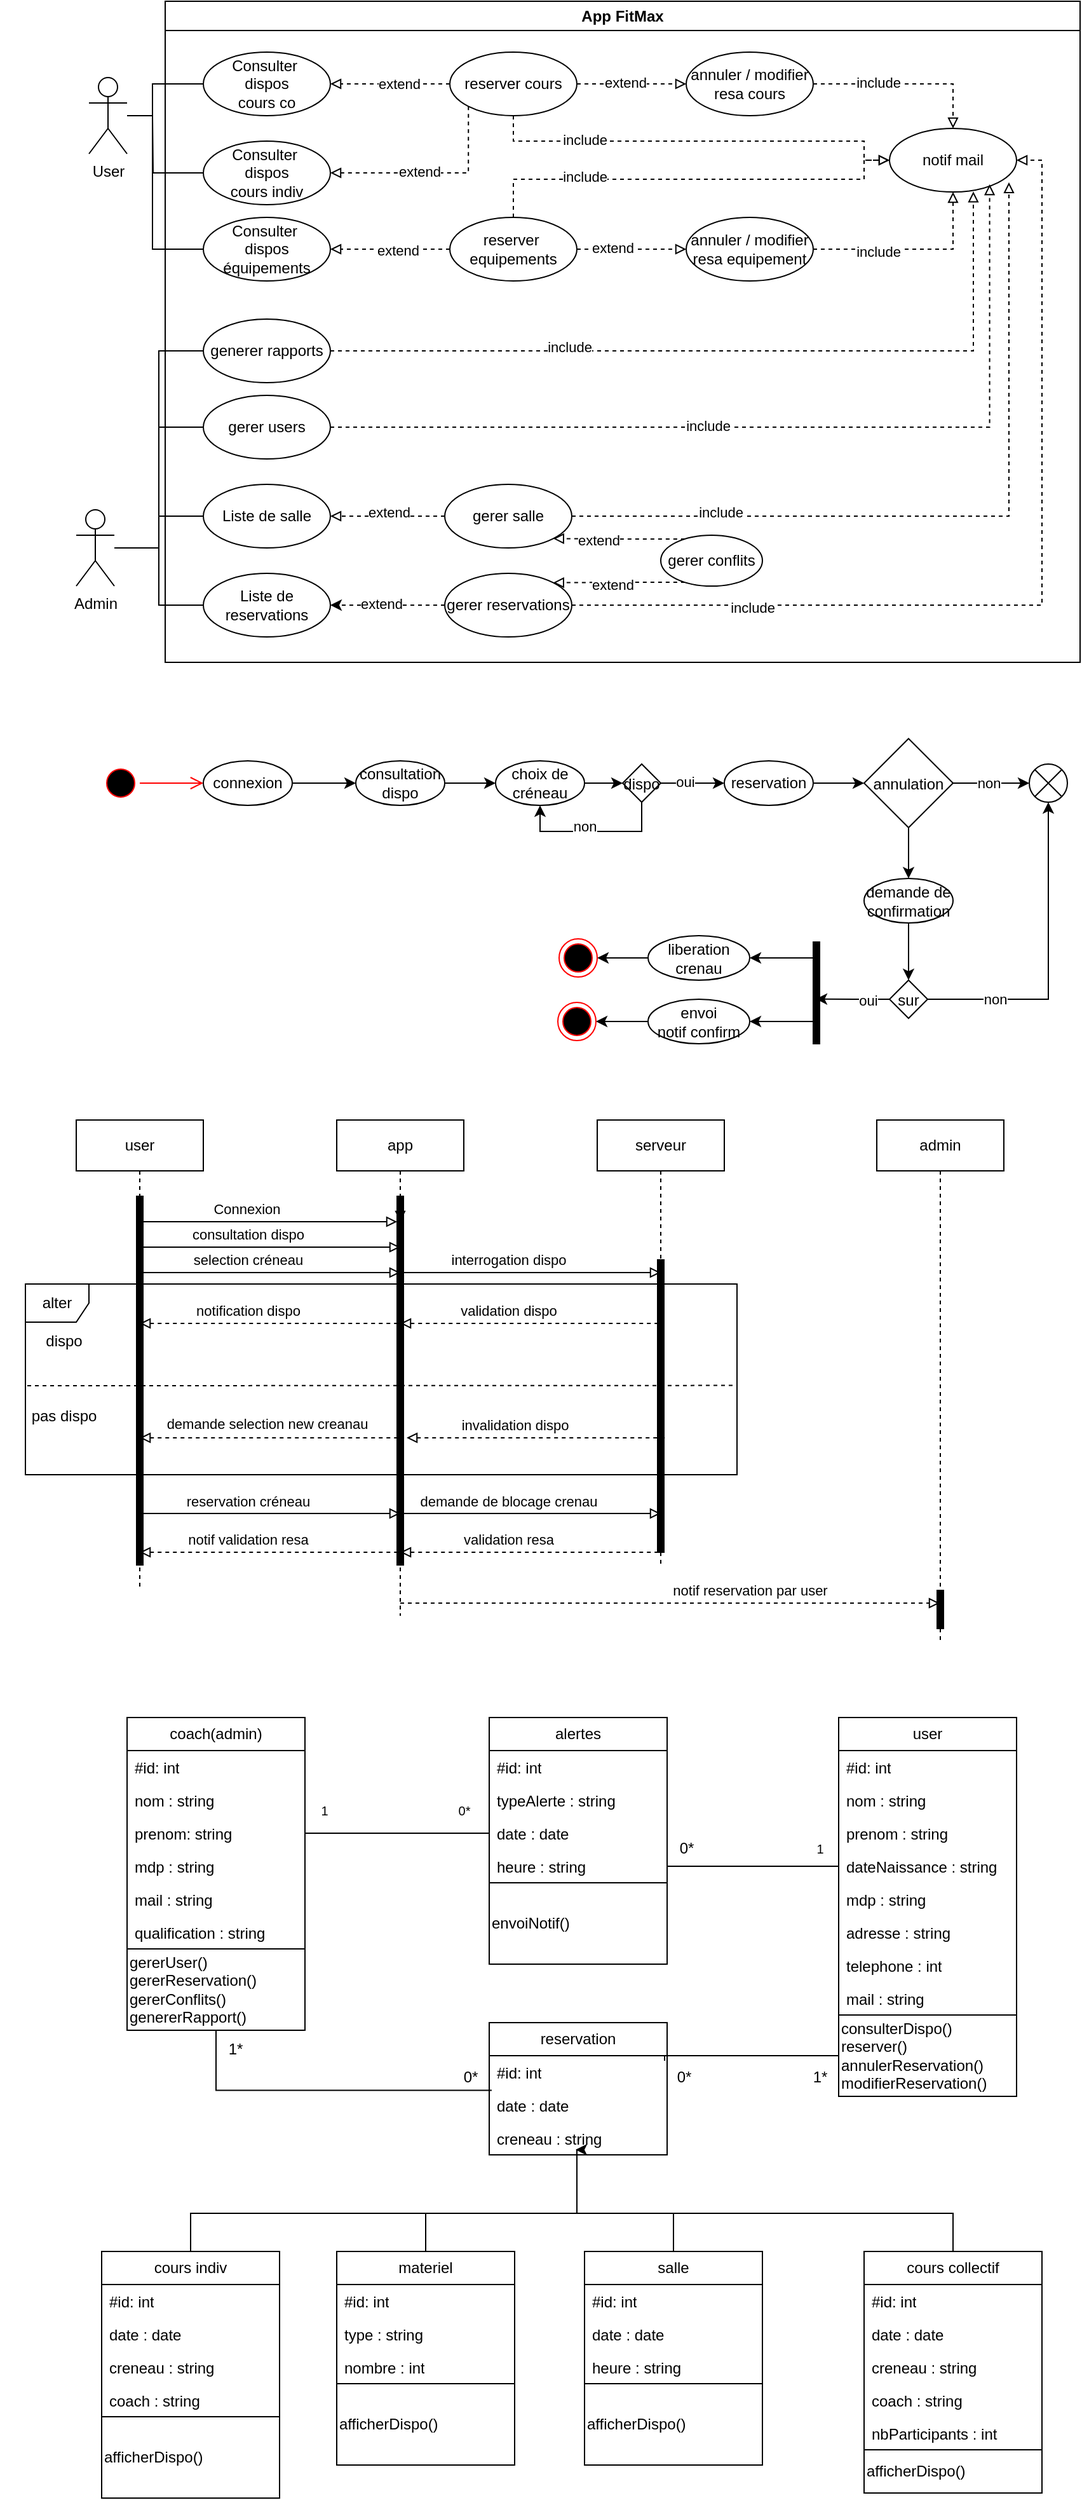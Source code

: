 <mxfile version="24.8.3" pages="3">
  <diagram name="FitMax" id="iaWhPZ3JOCss5gTOw5lJ">
    <mxGraphModel dx="1877" dy="618" grid="1" gridSize="10" guides="1" tooltips="1" connect="1" arrows="1" fold="1" page="1" pageScale="1" pageWidth="827" pageHeight="1169" math="0" shadow="0">
      <root>
        <mxCell id="0" />
        <mxCell id="1" parent="0" />
        <mxCell id="rfrg34XjecjjYYK7Tw0X-432" style="edgeStyle=orthogonalEdgeStyle;rounded=0;orthogonalLoop=1;jettySize=auto;html=1;entryX=0;entryY=0.5;entryDx=0;entryDy=0;endArrow=none;endFill=0;" edge="1" parent="1" source="rfrg34XjecjjYYK7Tw0X-422" target="rfrg34XjecjjYYK7Tw0X-426">
          <mxGeometry relative="1" as="geometry">
            <Array as="points">
              <mxPoint x="80" y="100" />
              <mxPoint x="80" y="75" />
            </Array>
          </mxGeometry>
        </mxCell>
        <mxCell id="rfrg34XjecjjYYK7Tw0X-435" style="edgeStyle=orthogonalEdgeStyle;rounded=0;orthogonalLoop=1;jettySize=auto;html=1;entryX=0;entryY=0.5;entryDx=0;entryDy=0;endArrow=none;endFill=0;" edge="1" parent="1" source="rfrg34XjecjjYYK7Tw0X-422" target="rfrg34XjecjjYYK7Tw0X-434">
          <mxGeometry relative="1" as="geometry">
            <Array as="points">
              <mxPoint x="80" y="100" />
              <mxPoint x="80" y="205" />
            </Array>
          </mxGeometry>
        </mxCell>
        <mxCell id="rfrg34XjecjjYYK7Tw0X-422" value="User" style="shape=umlActor;verticalLabelPosition=bottom;verticalAlign=top;html=1;outlineConnect=0;" vertex="1" parent="1">
          <mxGeometry x="30" y="70" width="30" height="60" as="geometry" />
        </mxCell>
        <mxCell id="rfrg34XjecjjYYK7Tw0X-468" style="edgeStyle=orthogonalEdgeStyle;rounded=0;orthogonalLoop=1;jettySize=auto;html=1;endArrow=none;endFill=0;" edge="1" parent="1" source="rfrg34XjecjjYYK7Tw0X-423" target="rfrg34XjecjjYYK7Tw0X-430">
          <mxGeometry relative="1" as="geometry" />
        </mxCell>
        <mxCell id="rfrg34XjecjjYYK7Tw0X-469" style="edgeStyle=orthogonalEdgeStyle;rounded=0;orthogonalLoop=1;jettySize=auto;html=1;endArrow=none;endFill=0;" edge="1" parent="1" source="rfrg34XjecjjYYK7Tw0X-423" target="rfrg34XjecjjYYK7Tw0X-429">
          <mxGeometry relative="1" as="geometry" />
        </mxCell>
        <mxCell id="rfrg34XjecjjYYK7Tw0X-470" style="edgeStyle=orthogonalEdgeStyle;rounded=0;orthogonalLoop=1;jettySize=auto;html=1;entryX=0;entryY=0.5;entryDx=0;entryDy=0;endArrow=none;endFill=0;" edge="1" parent="1" source="rfrg34XjecjjYYK7Tw0X-423" target="rfrg34XjecjjYYK7Tw0X-461">
          <mxGeometry relative="1" as="geometry" />
        </mxCell>
        <mxCell id="rfrg34XjecjjYYK7Tw0X-472" style="edgeStyle=orthogonalEdgeStyle;rounded=0;orthogonalLoop=1;jettySize=auto;html=1;entryX=0;entryY=0.5;entryDx=0;entryDy=0;endArrow=none;endFill=0;" edge="1" parent="1" source="rfrg34XjecjjYYK7Tw0X-423" target="rfrg34XjecjjYYK7Tw0X-471">
          <mxGeometry relative="1" as="geometry" />
        </mxCell>
        <mxCell id="rfrg34XjecjjYYK7Tw0X-423" value="Admin" style="shape=umlActor;verticalLabelPosition=bottom;verticalAlign=top;html=1;outlineConnect=0;" vertex="1" parent="1">
          <mxGeometry x="20" y="410" width="30" height="60" as="geometry" />
        </mxCell>
        <mxCell id="rfrg34XjecjjYYK7Tw0X-425" value="App FitMax" style="swimlane;whiteSpace=wrap;html=1;" vertex="1" parent="1">
          <mxGeometry x="90" y="10" width="720" height="520" as="geometry" />
        </mxCell>
        <mxCell id="rfrg34XjecjjYYK7Tw0X-426" value="Consulter&amp;nbsp;&lt;div&gt;dispos&lt;/div&gt;&lt;div&gt;cours co&lt;/div&gt;" style="ellipse;whiteSpace=wrap;html=1;" vertex="1" parent="rfrg34XjecjjYYK7Tw0X-425">
          <mxGeometry x="30" y="40" width="100" height="50" as="geometry" />
        </mxCell>
        <mxCell id="rfrg34XjecjjYYK7Tw0X-429" value="Liste de reservations" style="ellipse;whiteSpace=wrap;html=1;" vertex="1" parent="rfrg34XjecjjYYK7Tw0X-425">
          <mxGeometry x="30" y="450" width="100" height="50" as="geometry" />
        </mxCell>
        <mxCell id="rfrg34XjecjjYYK7Tw0X-430" value="Liste de salle" style="ellipse;whiteSpace=wrap;html=1;" vertex="1" parent="rfrg34XjecjjYYK7Tw0X-425">
          <mxGeometry x="30" y="380" width="100" height="50" as="geometry" />
        </mxCell>
        <mxCell id="rfrg34XjecjjYYK7Tw0X-434" value="Consulter&amp;nbsp;&lt;div&gt;dispos&lt;/div&gt;&lt;div&gt;équipements&lt;/div&gt;" style="ellipse;whiteSpace=wrap;html=1;" vertex="1" parent="rfrg34XjecjjYYK7Tw0X-425">
          <mxGeometry x="30" y="170" width="100" height="50" as="geometry" />
        </mxCell>
        <mxCell id="rfrg34XjecjjYYK7Tw0X-440" style="edgeStyle=orthogonalEdgeStyle;rounded=0;orthogonalLoop=1;jettySize=auto;html=1;endArrow=block;endFill=0;dashed=1;" edge="1" parent="rfrg34XjecjjYYK7Tw0X-425" source="rfrg34XjecjjYYK7Tw0X-436" target="rfrg34XjecjjYYK7Tw0X-434">
          <mxGeometry relative="1" as="geometry" />
        </mxCell>
        <mxCell id="rfrg34XjecjjYYK7Tw0X-442" value="extend" style="edgeLabel;html=1;align=center;verticalAlign=middle;resizable=0;points=[];" vertex="1" connectable="0" parent="rfrg34XjecjjYYK7Tw0X-440">
          <mxGeometry x="-0.115" y="1" relative="1" as="geometry">
            <mxPoint as="offset" />
          </mxGeometry>
        </mxCell>
        <mxCell id="rfrg34XjecjjYYK7Tw0X-446" style="edgeStyle=orthogonalEdgeStyle;rounded=0;orthogonalLoop=1;jettySize=auto;html=1;endArrow=block;endFill=0;dashed=1;" edge="1" parent="rfrg34XjecjjYYK7Tw0X-425" source="rfrg34XjecjjYYK7Tw0X-436" target="rfrg34XjecjjYYK7Tw0X-444">
          <mxGeometry relative="1" as="geometry" />
        </mxCell>
        <mxCell id="rfrg34XjecjjYYK7Tw0X-450" value="extend" style="edgeLabel;html=1;align=center;verticalAlign=middle;resizable=0;points=[];" vertex="1" connectable="0" parent="rfrg34XjecjjYYK7Tw0X-446">
          <mxGeometry x="-0.363" y="1" relative="1" as="geometry">
            <mxPoint as="offset" />
          </mxGeometry>
        </mxCell>
        <mxCell id="rfrg34XjecjjYYK7Tw0X-454" style="edgeStyle=orthogonalEdgeStyle;rounded=0;orthogonalLoop=1;jettySize=auto;html=1;entryX=0;entryY=0.5;entryDx=0;entryDy=0;dashed=1;endArrow=block;endFill=0;" edge="1" parent="rfrg34XjecjjYYK7Tw0X-425" source="rfrg34XjecjjYYK7Tw0X-436" target="rfrg34XjecjjYYK7Tw0X-451">
          <mxGeometry relative="1" as="geometry">
            <Array as="points">
              <mxPoint x="274" y="140" />
              <mxPoint x="550" y="140" />
              <mxPoint x="550" y="125" />
            </Array>
          </mxGeometry>
        </mxCell>
        <mxCell id="rfrg34XjecjjYYK7Tw0X-455" value="include" style="edgeLabel;html=1;align=center;verticalAlign=middle;resizable=0;points=[];" vertex="1" connectable="0" parent="rfrg34XjecjjYYK7Tw0X-454">
          <mxGeometry x="-0.082" y="2" relative="1" as="geometry">
            <mxPoint x="-71" as="offset" />
          </mxGeometry>
        </mxCell>
        <mxCell id="rfrg34XjecjjYYK7Tw0X-436" value="reserver&amp;nbsp;&lt;div&gt;equipements&lt;/div&gt;" style="ellipse;whiteSpace=wrap;html=1;" vertex="1" parent="rfrg34XjecjjYYK7Tw0X-425">
          <mxGeometry x="224" y="170" width="100" height="50" as="geometry" />
        </mxCell>
        <mxCell id="rfrg34XjecjjYYK7Tw0X-439" style="edgeStyle=orthogonalEdgeStyle;rounded=0;orthogonalLoop=1;jettySize=auto;html=1;dashed=1;endArrow=block;endFill=0;" edge="1" parent="rfrg34XjecjjYYK7Tw0X-425" source="rfrg34XjecjjYYK7Tw0X-437" target="rfrg34XjecjjYYK7Tw0X-426">
          <mxGeometry relative="1" as="geometry" />
        </mxCell>
        <mxCell id="rfrg34XjecjjYYK7Tw0X-441" value="extend" style="edgeLabel;html=1;align=center;verticalAlign=middle;resizable=0;points=[];" vertex="1" connectable="0" parent="rfrg34XjecjjYYK7Tw0X-439">
          <mxGeometry x="-0.136" relative="1" as="geometry">
            <mxPoint as="offset" />
          </mxGeometry>
        </mxCell>
        <mxCell id="rfrg34XjecjjYYK7Tw0X-445" style="edgeStyle=orthogonalEdgeStyle;rounded=0;orthogonalLoop=1;jettySize=auto;html=1;endArrow=block;endFill=0;dashed=1;" edge="1" parent="rfrg34XjecjjYYK7Tw0X-425" source="rfrg34XjecjjYYK7Tw0X-437" target="rfrg34XjecjjYYK7Tw0X-443">
          <mxGeometry relative="1" as="geometry" />
        </mxCell>
        <mxCell id="rfrg34XjecjjYYK7Tw0X-449" value="extend" style="edgeLabel;html=1;align=center;verticalAlign=middle;resizable=0;points=[];" vertex="1" connectable="0" parent="rfrg34XjecjjYYK7Tw0X-445">
          <mxGeometry x="-0.13" y="1" relative="1" as="geometry">
            <mxPoint as="offset" />
          </mxGeometry>
        </mxCell>
        <mxCell id="rfrg34XjecjjYYK7Tw0X-452" style="edgeStyle=orthogonalEdgeStyle;rounded=0;orthogonalLoop=1;jettySize=auto;html=1;entryX=0;entryY=0.5;entryDx=0;entryDy=0;endArrow=block;endFill=0;dashed=1;" edge="1" parent="rfrg34XjecjjYYK7Tw0X-425" source="rfrg34XjecjjYYK7Tw0X-437" target="rfrg34XjecjjYYK7Tw0X-451">
          <mxGeometry relative="1" as="geometry">
            <Array as="points">
              <mxPoint x="274" y="110" />
              <mxPoint x="550" y="110" />
              <mxPoint x="550" y="125" />
            </Array>
          </mxGeometry>
        </mxCell>
        <mxCell id="rfrg34XjecjjYYK7Tw0X-453" value="include" style="edgeLabel;html=1;align=center;verticalAlign=middle;resizable=0;points=[];" vertex="1" connectable="0" parent="rfrg34XjecjjYYK7Tw0X-452">
          <mxGeometry x="0.267" y="1" relative="1" as="geometry">
            <mxPoint x="-134" as="offset" />
          </mxGeometry>
        </mxCell>
        <mxCell id="Co65WEhLX-no3xEyFgsy-3" style="edgeStyle=orthogonalEdgeStyle;rounded=0;orthogonalLoop=1;jettySize=auto;html=1;exitX=0;exitY=1;exitDx=0;exitDy=0;entryX=1;entryY=0.5;entryDx=0;entryDy=0;endArrow=block;endFill=0;dashed=1;" edge="1" parent="rfrg34XjecjjYYK7Tw0X-425" source="rfrg34XjecjjYYK7Tw0X-437" target="Co65WEhLX-no3xEyFgsy-1">
          <mxGeometry relative="1" as="geometry">
            <Array as="points">
              <mxPoint x="239" y="135" />
            </Array>
          </mxGeometry>
        </mxCell>
        <mxCell id="Co65WEhLX-no3xEyFgsy-4" value="extend" style="edgeLabel;html=1;align=center;verticalAlign=middle;resizable=0;points=[];" vertex="1" connectable="0" parent="Co65WEhLX-no3xEyFgsy-3">
          <mxGeometry x="0.14" y="-1" relative="1" as="geometry">
            <mxPoint as="offset" />
          </mxGeometry>
        </mxCell>
        <mxCell id="rfrg34XjecjjYYK7Tw0X-437" value="reserver cours" style="ellipse;whiteSpace=wrap;html=1;" vertex="1" parent="rfrg34XjecjjYYK7Tw0X-425">
          <mxGeometry x="224" y="40" width="100" height="50" as="geometry" />
        </mxCell>
        <mxCell id="rfrg34XjecjjYYK7Tw0X-458" style="edgeStyle=orthogonalEdgeStyle;rounded=0;orthogonalLoop=1;jettySize=auto;html=1;entryX=0.5;entryY=1;entryDx=0;entryDy=0;endArrow=block;endFill=0;dashed=1;" edge="1" parent="rfrg34XjecjjYYK7Tw0X-425" source="rfrg34XjecjjYYK7Tw0X-444" target="rfrg34XjecjjYYK7Tw0X-451">
          <mxGeometry relative="1" as="geometry" />
        </mxCell>
        <mxCell id="rfrg34XjecjjYYK7Tw0X-459" value="include" style="edgeLabel;html=1;align=center;verticalAlign=middle;resizable=0;points=[];" vertex="1" connectable="0" parent="rfrg34XjecjjYYK7Tw0X-458">
          <mxGeometry x="-0.344" y="-2" relative="1" as="geometry">
            <mxPoint as="offset" />
          </mxGeometry>
        </mxCell>
        <mxCell id="rfrg34XjecjjYYK7Tw0X-444" value="annuler / modifier resa equipement" style="ellipse;whiteSpace=wrap;html=1;" vertex="1" parent="rfrg34XjecjjYYK7Tw0X-425">
          <mxGeometry x="410" y="170" width="100" height="50" as="geometry" />
        </mxCell>
        <mxCell id="rfrg34XjecjjYYK7Tw0X-457" style="edgeStyle=orthogonalEdgeStyle;rounded=0;orthogonalLoop=1;jettySize=auto;html=1;entryX=0.5;entryY=0;entryDx=0;entryDy=0;dashed=1;endArrow=block;endFill=0;" edge="1" parent="rfrg34XjecjjYYK7Tw0X-425" source="rfrg34XjecjjYYK7Tw0X-443" target="rfrg34XjecjjYYK7Tw0X-451">
          <mxGeometry relative="1" as="geometry" />
        </mxCell>
        <mxCell id="rfrg34XjecjjYYK7Tw0X-460" value="include" style="edgeLabel;html=1;align=center;verticalAlign=middle;resizable=0;points=[];" vertex="1" connectable="0" parent="rfrg34XjecjjYYK7Tw0X-457">
          <mxGeometry x="-0.299" y="1" relative="1" as="geometry">
            <mxPoint as="offset" />
          </mxGeometry>
        </mxCell>
        <mxCell id="rfrg34XjecjjYYK7Tw0X-443" value="annuler / modifier resa cours" style="ellipse;whiteSpace=wrap;html=1;" vertex="1" parent="rfrg34XjecjjYYK7Tw0X-425">
          <mxGeometry x="410" y="40" width="100" height="50" as="geometry" />
        </mxCell>
        <mxCell id="rfrg34XjecjjYYK7Tw0X-451" value="notif mail" style="ellipse;whiteSpace=wrap;html=1;" vertex="1" parent="rfrg34XjecjjYYK7Tw0X-425">
          <mxGeometry x="570" y="100" width="100" height="50" as="geometry" />
        </mxCell>
        <mxCell id="rfrg34XjecjjYYK7Tw0X-461" value="gerer users" style="ellipse;whiteSpace=wrap;html=1;" vertex="1" parent="rfrg34XjecjjYYK7Tw0X-425">
          <mxGeometry x="30" y="310" width="100" height="50" as="geometry" />
        </mxCell>
        <mxCell id="rfrg34XjecjjYYK7Tw0X-464" style="edgeStyle=orthogonalEdgeStyle;rounded=0;orthogonalLoop=1;jettySize=auto;html=1;endArrow=block;endFill=0;dashed=1;" edge="1" parent="rfrg34XjecjjYYK7Tw0X-425" source="rfrg34XjecjjYYK7Tw0X-462" target="rfrg34XjecjjYYK7Tw0X-430">
          <mxGeometry relative="1" as="geometry" />
        </mxCell>
        <mxCell id="rfrg34XjecjjYYK7Tw0X-465" value="extend" style="edgeLabel;html=1;align=center;verticalAlign=middle;resizable=0;points=[];" vertex="1" connectable="0" parent="rfrg34XjecjjYYK7Tw0X-464">
          <mxGeometry x="-0.018" y="-3" relative="1" as="geometry">
            <mxPoint as="offset" />
          </mxGeometry>
        </mxCell>
        <mxCell id="rfrg34XjecjjYYK7Tw0X-462" value="gerer salle" style="ellipse;whiteSpace=wrap;html=1;" vertex="1" parent="rfrg34XjecjjYYK7Tw0X-425">
          <mxGeometry x="220" y="380" width="100" height="50" as="geometry" />
        </mxCell>
        <mxCell id="rfrg34XjecjjYYK7Tw0X-466" value="" style="edgeStyle=orthogonalEdgeStyle;rounded=0;orthogonalLoop=1;jettySize=auto;html=1;dashed=1;" edge="1" parent="rfrg34XjecjjYYK7Tw0X-425" source="rfrg34XjecjjYYK7Tw0X-463" target="rfrg34XjecjjYYK7Tw0X-429">
          <mxGeometry relative="1" as="geometry" />
        </mxCell>
        <mxCell id="rfrg34XjecjjYYK7Tw0X-467" value="extend" style="edgeLabel;html=1;align=center;verticalAlign=middle;resizable=0;points=[];" vertex="1" connectable="0" parent="rfrg34XjecjjYYK7Tw0X-466">
          <mxGeometry x="0.116" y="-1" relative="1" as="geometry">
            <mxPoint as="offset" />
          </mxGeometry>
        </mxCell>
        <mxCell id="rfrg34XjecjjYYK7Tw0X-477" style="edgeStyle=orthogonalEdgeStyle;rounded=0;orthogonalLoop=1;jettySize=auto;html=1;entryX=1;entryY=0.5;entryDx=0;entryDy=0;endArrow=block;endFill=0;dashed=1;" edge="1" parent="rfrg34XjecjjYYK7Tw0X-425" source="rfrg34XjecjjYYK7Tw0X-463" target="rfrg34XjecjjYYK7Tw0X-451">
          <mxGeometry relative="1" as="geometry" />
        </mxCell>
        <mxCell id="rfrg34XjecjjYYK7Tw0X-478" value="include" style="edgeLabel;html=1;align=center;verticalAlign=middle;resizable=0;points=[];" vertex="1" connectable="0" parent="rfrg34XjecjjYYK7Tw0X-477">
          <mxGeometry x="-0.617" y="-2" relative="1" as="geometry">
            <mxPoint as="offset" />
          </mxGeometry>
        </mxCell>
        <mxCell id="rfrg34XjecjjYYK7Tw0X-463" value="gerer reservations" style="ellipse;whiteSpace=wrap;html=1;" vertex="1" parent="rfrg34XjecjjYYK7Tw0X-425">
          <mxGeometry x="220" y="450" width="100" height="50" as="geometry" />
        </mxCell>
        <mxCell id="rfrg34XjecjjYYK7Tw0X-471" value="generer rapports" style="ellipse;whiteSpace=wrap;html=1;" vertex="1" parent="rfrg34XjecjjYYK7Tw0X-425">
          <mxGeometry x="30" y="250" width="100" height="50" as="geometry" />
        </mxCell>
        <mxCell id="rfrg34XjecjjYYK7Tw0X-473" style="edgeStyle=orthogonalEdgeStyle;rounded=0;orthogonalLoop=1;jettySize=auto;html=1;entryX=0.788;entryY=0.88;entryDx=0;entryDy=0;entryPerimeter=0;dashed=1;endArrow=block;endFill=0;" edge="1" parent="rfrg34XjecjjYYK7Tw0X-425" source="rfrg34XjecjjYYK7Tw0X-461" target="rfrg34XjecjjYYK7Tw0X-451">
          <mxGeometry relative="1" as="geometry" />
        </mxCell>
        <mxCell id="rfrg34XjecjjYYK7Tw0X-474" value="include" style="edgeLabel;html=1;align=center;verticalAlign=middle;resizable=0;points=[];" vertex="1" connectable="0" parent="rfrg34XjecjjYYK7Tw0X-473">
          <mxGeometry x="-0.164" y="1" relative="1" as="geometry">
            <mxPoint as="offset" />
          </mxGeometry>
        </mxCell>
        <mxCell id="rfrg34XjecjjYYK7Tw0X-475" style="edgeStyle=orthogonalEdgeStyle;rounded=0;orthogonalLoop=1;jettySize=auto;html=1;entryX=0.94;entryY=0.848;entryDx=0;entryDy=0;entryPerimeter=0;endArrow=block;endFill=0;dashed=1;" edge="1" parent="rfrg34XjecjjYYK7Tw0X-425" source="rfrg34XjecjjYYK7Tw0X-462" target="rfrg34XjecjjYYK7Tw0X-451">
          <mxGeometry relative="1" as="geometry" />
        </mxCell>
        <mxCell id="rfrg34XjecjjYYK7Tw0X-476" value="include" style="edgeLabel;html=1;align=center;verticalAlign=middle;resizable=0;points=[];" vertex="1" connectable="0" parent="rfrg34XjecjjYYK7Tw0X-475">
          <mxGeometry x="-0.615" y="3" relative="1" as="geometry">
            <mxPoint as="offset" />
          </mxGeometry>
        </mxCell>
        <mxCell id="rfrg34XjecjjYYK7Tw0X-479" style="edgeStyle=orthogonalEdgeStyle;rounded=0;orthogonalLoop=1;jettySize=auto;html=1;entryX=0.66;entryY=0.992;entryDx=0;entryDy=0;entryPerimeter=0;endArrow=block;endFill=0;dashed=1;" edge="1" parent="rfrg34XjecjjYYK7Tw0X-425" source="rfrg34XjecjjYYK7Tw0X-471" target="rfrg34XjecjjYYK7Tw0X-451">
          <mxGeometry relative="1" as="geometry" />
        </mxCell>
        <mxCell id="rfrg34XjecjjYYK7Tw0X-480" value="include" style="edgeLabel;html=1;align=center;verticalAlign=middle;resizable=0;points=[];" vertex="1" connectable="0" parent="rfrg34XjecjjYYK7Tw0X-479">
          <mxGeometry x="-0.405" y="3" relative="1" as="geometry">
            <mxPoint as="offset" />
          </mxGeometry>
        </mxCell>
        <mxCell id="rfrg34XjecjjYYK7Tw0X-506" style="edgeStyle=orthogonalEdgeStyle;rounded=0;orthogonalLoop=1;jettySize=auto;html=1;entryX=1;entryY=1;entryDx=0;entryDy=0;endArrow=block;endFill=0;dashed=1;" edge="1" parent="rfrg34XjecjjYYK7Tw0X-425" source="rfrg34XjecjjYYK7Tw0X-505" target="rfrg34XjecjjYYK7Tw0X-462">
          <mxGeometry relative="1" as="geometry">
            <Array as="points">
              <mxPoint x="370" y="423" />
              <mxPoint x="370" y="423" />
            </Array>
          </mxGeometry>
        </mxCell>
        <mxCell id="rfrg34XjecjjYYK7Tw0X-508" value="extend" style="edgeLabel;html=1;align=center;verticalAlign=middle;resizable=0;points=[];" vertex="1" connectable="0" parent="rfrg34XjecjjYYK7Tw0X-506">
          <mxGeometry x="0.316" y="1" relative="1" as="geometry">
            <mxPoint as="offset" />
          </mxGeometry>
        </mxCell>
        <mxCell id="rfrg34XjecjjYYK7Tw0X-507" style="edgeStyle=orthogonalEdgeStyle;rounded=0;orthogonalLoop=1;jettySize=auto;html=1;entryX=1;entryY=0;entryDx=0;entryDy=0;dashed=1;endArrow=block;endFill=0;" edge="1" parent="rfrg34XjecjjYYK7Tw0X-425" source="rfrg34XjecjjYYK7Tw0X-505" target="rfrg34XjecjjYYK7Tw0X-463">
          <mxGeometry relative="1" as="geometry">
            <Array as="points">
              <mxPoint x="370" y="457" />
              <mxPoint x="370" y="457" />
            </Array>
          </mxGeometry>
        </mxCell>
        <mxCell id="rfrg34XjecjjYYK7Tw0X-509" value="extend" style="edgeLabel;html=1;align=center;verticalAlign=middle;resizable=0;points=[];" vertex="1" connectable="0" parent="rfrg34XjecjjYYK7Tw0X-507">
          <mxGeometry x="0.103" y="2" relative="1" as="geometry">
            <mxPoint as="offset" />
          </mxGeometry>
        </mxCell>
        <mxCell id="rfrg34XjecjjYYK7Tw0X-505" value="gerer conflits" style="ellipse;whiteSpace=wrap;html=1;" vertex="1" parent="rfrg34XjecjjYYK7Tw0X-425">
          <mxGeometry x="390" y="420" width="80" height="40" as="geometry" />
        </mxCell>
        <mxCell id="Co65WEhLX-no3xEyFgsy-2" style="edgeStyle=orthogonalEdgeStyle;rounded=0;orthogonalLoop=1;jettySize=auto;html=1;endArrow=none;endFill=0;" edge="1" parent="rfrg34XjecjjYYK7Tw0X-425" source="Co65WEhLX-no3xEyFgsy-1">
          <mxGeometry relative="1" as="geometry">
            <mxPoint x="-10" y="90" as="targetPoint" />
          </mxGeometry>
        </mxCell>
        <mxCell id="Co65WEhLX-no3xEyFgsy-1" value="Consulter&amp;nbsp;&lt;div&gt;dispos&lt;/div&gt;&lt;div&gt;cours indiv&lt;/div&gt;" style="ellipse;whiteSpace=wrap;html=1;" vertex="1" parent="rfrg34XjecjjYYK7Tw0X-425">
          <mxGeometry x="30" y="110" width="100" height="50" as="geometry" />
        </mxCell>
        <mxCell id="rfrg34XjecjjYYK7Tw0X-481" value="" style="ellipse;html=1;shape=startState;fillColor=#000000;strokeColor=#ff0000;" vertex="1" parent="1">
          <mxGeometry x="40" y="610" width="30" height="30" as="geometry" />
        </mxCell>
        <mxCell id="rfrg34XjecjjYYK7Tw0X-482" value="" style="edgeStyle=orthogonalEdgeStyle;html=1;verticalAlign=bottom;endArrow=open;endSize=8;strokeColor=#ff0000;rounded=0;" edge="1" source="rfrg34XjecjjYYK7Tw0X-481" parent="1">
          <mxGeometry relative="1" as="geometry">
            <mxPoint x="120" y="625" as="targetPoint" />
          </mxGeometry>
        </mxCell>
        <mxCell id="rfrg34XjecjjYYK7Tw0X-485" value="" style="edgeStyle=orthogonalEdgeStyle;rounded=0;orthogonalLoop=1;jettySize=auto;html=1;" edge="1" parent="1" source="rfrg34XjecjjYYK7Tw0X-483" target="rfrg34XjecjjYYK7Tw0X-484">
          <mxGeometry relative="1" as="geometry" />
        </mxCell>
        <mxCell id="rfrg34XjecjjYYK7Tw0X-483" value="connexion" style="ellipse;whiteSpace=wrap;html=1;" vertex="1" parent="1">
          <mxGeometry x="120" y="607.5" width="70" height="35" as="geometry" />
        </mxCell>
        <mxCell id="rfrg34XjecjjYYK7Tw0X-487" value="" style="edgeStyle=orthogonalEdgeStyle;rounded=0;orthogonalLoop=1;jettySize=auto;html=1;" edge="1" parent="1" source="rfrg34XjecjjYYK7Tw0X-484" target="rfrg34XjecjjYYK7Tw0X-486">
          <mxGeometry relative="1" as="geometry" />
        </mxCell>
        <mxCell id="rfrg34XjecjjYYK7Tw0X-484" value="consultation dispo" style="ellipse;whiteSpace=wrap;html=1;" vertex="1" parent="1">
          <mxGeometry x="240" y="607.5" width="70" height="35" as="geometry" />
        </mxCell>
        <mxCell id="rfrg34XjecjjYYK7Tw0X-490" value="" style="edgeStyle=orthogonalEdgeStyle;rounded=0;orthogonalLoop=1;jettySize=auto;html=1;" edge="1" parent="1" source="rfrg34XjecjjYYK7Tw0X-486" target="rfrg34XjecjjYYK7Tw0X-489">
          <mxGeometry relative="1" as="geometry" />
        </mxCell>
        <mxCell id="rfrg34XjecjjYYK7Tw0X-486" value="choix de créneau" style="ellipse;whiteSpace=wrap;html=1;" vertex="1" parent="1">
          <mxGeometry x="350" y="607.5" width="70" height="35" as="geometry" />
        </mxCell>
        <mxCell id="rfrg34XjecjjYYK7Tw0X-499" value="" style="edgeStyle=orthogonalEdgeStyle;rounded=0;orthogonalLoop=1;jettySize=auto;html=1;" edge="1" parent="1" source="rfrg34XjecjjYYK7Tw0X-488" target="rfrg34XjecjjYYK7Tw0X-498">
          <mxGeometry relative="1" as="geometry" />
        </mxCell>
        <mxCell id="rfrg34XjecjjYYK7Tw0X-488" value="reservation" style="ellipse;whiteSpace=wrap;html=1;" vertex="1" parent="1">
          <mxGeometry x="530" y="607.5" width="70" height="35" as="geometry" />
        </mxCell>
        <mxCell id="rfrg34XjecjjYYK7Tw0X-493" style="edgeStyle=orthogonalEdgeStyle;rounded=0;orthogonalLoop=1;jettySize=auto;html=1;entryX=0.5;entryY=1;entryDx=0;entryDy=0;" edge="1" parent="1" source="rfrg34XjecjjYYK7Tw0X-489" target="rfrg34XjecjjYYK7Tw0X-486">
          <mxGeometry relative="1" as="geometry">
            <Array as="points">
              <mxPoint x="465" y="663" />
              <mxPoint x="385" y="663" />
            </Array>
          </mxGeometry>
        </mxCell>
        <mxCell id="rfrg34XjecjjYYK7Tw0X-494" value="non" style="edgeLabel;html=1;align=center;verticalAlign=middle;resizable=0;points=[];" vertex="1" connectable="0" parent="rfrg34XjecjjYYK7Tw0X-493">
          <mxGeometry x="0.104" y="-4" relative="1" as="geometry">
            <mxPoint as="offset" />
          </mxGeometry>
        </mxCell>
        <mxCell id="rfrg34XjecjjYYK7Tw0X-495" style="edgeStyle=orthogonalEdgeStyle;rounded=0;orthogonalLoop=1;jettySize=auto;html=1;entryX=0;entryY=0.5;entryDx=0;entryDy=0;" edge="1" parent="1" source="rfrg34XjecjjYYK7Tw0X-489" target="rfrg34XjecjjYYK7Tw0X-488">
          <mxGeometry relative="1" as="geometry" />
        </mxCell>
        <mxCell id="rfrg34XjecjjYYK7Tw0X-497" value="oui" style="edgeLabel;html=1;align=center;verticalAlign=middle;resizable=0;points=[];" vertex="1" connectable="0" parent="rfrg34XjecjjYYK7Tw0X-495">
          <mxGeometry x="-0.248" y="1" relative="1" as="geometry">
            <mxPoint as="offset" />
          </mxGeometry>
        </mxCell>
        <mxCell id="rfrg34XjecjjYYK7Tw0X-489" value="dispo" style="rhombus;" vertex="1" parent="1">
          <mxGeometry x="450" y="610" width="30" height="30" as="geometry" />
        </mxCell>
        <mxCell id="rfrg34XjecjjYYK7Tw0X-501" value="" style="edgeStyle=orthogonalEdgeStyle;rounded=0;orthogonalLoop=1;jettySize=auto;html=1;" edge="1" parent="1" source="rfrg34XjecjjYYK7Tw0X-498" target="rfrg34XjecjjYYK7Tw0X-500">
          <mxGeometry relative="1" as="geometry" />
        </mxCell>
        <mxCell id="rfrg34XjecjjYYK7Tw0X-502" value="non" style="edgeLabel;html=1;align=center;verticalAlign=middle;resizable=0;points=[];" vertex="1" connectable="0" parent="rfrg34XjecjjYYK7Tw0X-501">
          <mxGeometry x="-0.088" relative="1" as="geometry">
            <mxPoint as="offset" />
          </mxGeometry>
        </mxCell>
        <mxCell id="rfrg34XjecjjYYK7Tw0X-504" value="" style="edgeStyle=orthogonalEdgeStyle;rounded=0;orthogonalLoop=1;jettySize=auto;html=1;" edge="1" parent="1" source="rfrg34XjecjjYYK7Tw0X-498" target="rfrg34XjecjjYYK7Tw0X-503">
          <mxGeometry relative="1" as="geometry" />
        </mxCell>
        <mxCell id="rfrg34XjecjjYYK7Tw0X-498" value="annulation" style="rhombus;" vertex="1" parent="1">
          <mxGeometry x="640" y="590" width="70" height="70" as="geometry" />
        </mxCell>
        <mxCell id="rfrg34XjecjjYYK7Tw0X-500" value="" style="shape=sumEllipse;perimeter=ellipsePerimeter;html=1;backgroundOutline=1;" vertex="1" parent="1">
          <mxGeometry x="770" y="610" width="30" height="30" as="geometry" />
        </mxCell>
        <mxCell id="rfrg34XjecjjYYK7Tw0X-517" value="" style="edgeStyle=orthogonalEdgeStyle;rounded=0;orthogonalLoop=1;jettySize=auto;html=1;" edge="1" parent="1" source="rfrg34XjecjjYYK7Tw0X-503" target="rfrg34XjecjjYYK7Tw0X-516">
          <mxGeometry relative="1" as="geometry" />
        </mxCell>
        <mxCell id="rfrg34XjecjjYYK7Tw0X-503" value="demande de confirmation" style="ellipse;whiteSpace=wrap;html=1;" vertex="1" parent="1">
          <mxGeometry x="640" y="700" width="70" height="35" as="geometry" />
        </mxCell>
        <mxCell id="rfrg34XjecjjYYK7Tw0X-518" style="edgeStyle=orthogonalEdgeStyle;rounded=0;orthogonalLoop=1;jettySize=auto;html=1;entryX=0.5;entryY=1;entryDx=0;entryDy=0;" edge="1" parent="1" source="rfrg34XjecjjYYK7Tw0X-516" target="rfrg34XjecjjYYK7Tw0X-500">
          <mxGeometry relative="1" as="geometry" />
        </mxCell>
        <mxCell id="rfrg34XjecjjYYK7Tw0X-519" value="non" style="edgeLabel;html=1;align=center;verticalAlign=middle;resizable=0;points=[];" vertex="1" connectable="0" parent="rfrg34XjecjjYYK7Tw0X-518">
          <mxGeometry x="-0.578" relative="1" as="geometry">
            <mxPoint as="offset" />
          </mxGeometry>
        </mxCell>
        <mxCell id="rfrg34XjecjjYYK7Tw0X-516" value="sur" style="rhombus;" vertex="1" parent="1">
          <mxGeometry x="660" y="780" width="30" height="30" as="geometry" />
        </mxCell>
        <mxCell id="rfrg34XjecjjYYK7Tw0X-524" style="edgeStyle=orthogonalEdgeStyle;rounded=0;orthogonalLoop=1;jettySize=auto;html=1;entryX=1;entryY=0.5;entryDx=0;entryDy=0;" edge="1" parent="1" source="rfrg34XjecjjYYK7Tw0X-520" target="rfrg34XjecjjYYK7Tw0X-523">
          <mxGeometry relative="1" as="geometry">
            <Array as="points">
              <mxPoint x="575" y="813" />
            </Array>
          </mxGeometry>
        </mxCell>
        <mxCell id="rfrg34XjecjjYYK7Tw0X-526" style="edgeStyle=orthogonalEdgeStyle;rounded=0;orthogonalLoop=1;jettySize=auto;html=1;entryX=1;entryY=0.5;entryDx=0;entryDy=0;" edge="1" parent="1" source="rfrg34XjecjjYYK7Tw0X-520" target="rfrg34XjecjjYYK7Tw0X-525">
          <mxGeometry relative="1" as="geometry">
            <Array as="points">
              <mxPoint x="575" y="763" />
            </Array>
          </mxGeometry>
        </mxCell>
        <mxCell id="rfrg34XjecjjYYK7Tw0X-520" value="" style="html=1;points=[];perimeter=orthogonalPerimeter;fillColor=strokeColor;" vertex="1" parent="1">
          <mxGeometry x="600" y="750" width="5" height="80" as="geometry" />
        </mxCell>
        <mxCell id="rfrg34XjecjjYYK7Tw0X-521" style="edgeStyle=orthogonalEdgeStyle;rounded=0;orthogonalLoop=1;jettySize=auto;html=1;entryX=0.4;entryY=0.56;entryDx=0;entryDy=0;entryPerimeter=0;" edge="1" parent="1" source="rfrg34XjecjjYYK7Tw0X-516" target="rfrg34XjecjjYYK7Tw0X-520">
          <mxGeometry relative="1" as="geometry" />
        </mxCell>
        <mxCell id="rfrg34XjecjjYYK7Tw0X-522" value="oui" style="edgeLabel;html=1;align=center;verticalAlign=middle;resizable=0;points=[];" vertex="1" connectable="0" parent="rfrg34XjecjjYYK7Tw0X-521">
          <mxGeometry x="-0.375" y="1" relative="1" as="geometry">
            <mxPoint x="1" as="offset" />
          </mxGeometry>
        </mxCell>
        <mxCell id="rfrg34XjecjjYYK7Tw0X-582" style="edgeStyle=orthogonalEdgeStyle;rounded=0;orthogonalLoop=1;jettySize=auto;html=1;entryX=1;entryY=0.5;entryDx=0;entryDy=0;" edge="1" parent="1" source="rfrg34XjecjjYYK7Tw0X-523" target="rfrg34XjecjjYYK7Tw0X-579">
          <mxGeometry relative="1" as="geometry" />
        </mxCell>
        <mxCell id="rfrg34XjecjjYYK7Tw0X-523" value="envoi&lt;div&gt;notif confirm&lt;/div&gt;" style="ellipse;whiteSpace=wrap;html=1;" vertex="1" parent="1">
          <mxGeometry x="470" y="795" width="80" height="35" as="geometry" />
        </mxCell>
        <mxCell id="rfrg34XjecjjYYK7Tw0X-581" style="edgeStyle=orthogonalEdgeStyle;rounded=0;orthogonalLoop=1;jettySize=auto;html=1;" edge="1" parent="1" source="rfrg34XjecjjYYK7Tw0X-525" target="rfrg34XjecjjYYK7Tw0X-578">
          <mxGeometry relative="1" as="geometry" />
        </mxCell>
        <mxCell id="rfrg34XjecjjYYK7Tw0X-525" value="liberation crenau" style="ellipse;whiteSpace=wrap;html=1;" vertex="1" parent="1">
          <mxGeometry x="470" y="745" width="80" height="35" as="geometry" />
        </mxCell>
        <mxCell id="rfrg34XjecjjYYK7Tw0X-527" value="user" style="shape=umlLifeline;perimeter=lifelinePerimeter;whiteSpace=wrap;html=1;container=1;dropTarget=0;collapsible=0;recursiveResize=0;outlineConnect=0;portConstraint=eastwest;newEdgeStyle={&quot;edgeStyle&quot;:&quot;elbowEdgeStyle&quot;,&quot;elbow&quot;:&quot;vertical&quot;,&quot;curved&quot;:0,&quot;rounded&quot;:0};" vertex="1" parent="1">
          <mxGeometry x="20" y="890" width="100" height="370" as="geometry" />
        </mxCell>
        <mxCell id="rfrg34XjecjjYYK7Tw0X-528" value="app" style="shape=umlLifeline;perimeter=lifelinePerimeter;whiteSpace=wrap;html=1;container=1;dropTarget=0;collapsible=0;recursiveResize=0;outlineConnect=0;portConstraint=eastwest;newEdgeStyle={&quot;edgeStyle&quot;:&quot;elbowEdgeStyle&quot;,&quot;elbow&quot;:&quot;vertical&quot;,&quot;curved&quot;:0,&quot;rounded&quot;:0};" vertex="1" parent="1">
          <mxGeometry x="225" y="890" width="100" height="390" as="geometry" />
        </mxCell>
        <mxCell id="rfrg34XjecjjYYK7Tw0X-529" value="serveur" style="shape=umlLifeline;perimeter=lifelinePerimeter;whiteSpace=wrap;html=1;container=1;dropTarget=0;collapsible=0;recursiveResize=0;outlineConnect=0;portConstraint=eastwest;newEdgeStyle={&quot;edgeStyle&quot;:&quot;elbowEdgeStyle&quot;,&quot;elbow&quot;:&quot;vertical&quot;,&quot;curved&quot;:0,&quot;rounded&quot;:0};" vertex="1" parent="1">
          <mxGeometry x="430" y="890" width="100" height="350" as="geometry" />
        </mxCell>
        <mxCell id="rfrg34XjecjjYYK7Tw0X-530" value="admin" style="shape=umlLifeline;perimeter=lifelinePerimeter;whiteSpace=wrap;html=1;container=1;dropTarget=0;collapsible=0;recursiveResize=0;outlineConnect=0;portConstraint=eastwest;newEdgeStyle={&quot;edgeStyle&quot;:&quot;elbowEdgeStyle&quot;,&quot;elbow&quot;:&quot;vertical&quot;,&quot;curved&quot;:0,&quot;rounded&quot;:0};" vertex="1" parent="1">
          <mxGeometry x="650" y="890" width="100" height="410" as="geometry" />
        </mxCell>
        <mxCell id="rfrg34XjecjjYYK7Tw0X-531" value="" style="endArrow=block;html=1;rounded=0;endFill=0;" edge="1" parent="1" source="rfrg34XjecjjYYK7Tw0X-569">
          <mxGeometry width="50" height="50" relative="1" as="geometry">
            <mxPoint x="70" y="970" as="sourcePoint" />
            <mxPoint x="275" y="970" as="targetPoint" />
          </mxGeometry>
        </mxCell>
        <mxCell id="rfrg34XjecjjYYK7Tw0X-533" value="" style="endArrow=block;html=1;rounded=0;endFill=0;" edge="1" parent="1">
          <mxGeometry width="50" height="50" relative="1" as="geometry">
            <mxPoint x="70" y="990" as="sourcePoint" />
            <mxPoint x="275" y="990" as="targetPoint" />
          </mxGeometry>
        </mxCell>
        <mxCell id="rfrg34XjecjjYYK7Tw0X-534" value="consultation dispo" style="edgeLabel;html=1;align=center;verticalAlign=middle;resizable=0;points=[];" vertex="1" connectable="0" parent="rfrg34XjecjjYYK7Tw0X-533">
          <mxGeometry x="-0.261" y="-2" relative="1" as="geometry">
            <mxPoint x="9" y="-12" as="offset" />
          </mxGeometry>
        </mxCell>
        <mxCell id="rfrg34XjecjjYYK7Tw0X-535" value="" style="endArrow=block;html=1;rounded=0;endFill=0;" edge="1" parent="1">
          <mxGeometry width="50" height="50" relative="1" as="geometry">
            <mxPoint x="70" y="1010" as="sourcePoint" />
            <mxPoint x="275" y="1010" as="targetPoint" />
          </mxGeometry>
        </mxCell>
        <mxCell id="rfrg34XjecjjYYK7Tw0X-536" value="selection créneau" style="edgeLabel;html=1;align=center;verticalAlign=middle;resizable=0;points=[];" vertex="1" connectable="0" parent="rfrg34XjecjjYYK7Tw0X-535">
          <mxGeometry x="-0.261" y="-2" relative="1" as="geometry">
            <mxPoint x="9" y="-12" as="offset" />
          </mxGeometry>
        </mxCell>
        <mxCell id="rfrg34XjecjjYYK7Tw0X-537" value="" style="endArrow=block;html=1;rounded=0;endFill=0;" edge="1" parent="1">
          <mxGeometry width="50" height="50" relative="1" as="geometry">
            <mxPoint x="275" y="1010" as="sourcePoint" />
            <mxPoint x="480" y="1010" as="targetPoint" />
          </mxGeometry>
        </mxCell>
        <mxCell id="rfrg34XjecjjYYK7Tw0X-538" value="interrogation dispo" style="edgeLabel;html=1;align=center;verticalAlign=middle;resizable=0;points=[];" vertex="1" connectable="0" parent="rfrg34XjecjjYYK7Tw0X-537">
          <mxGeometry x="-0.261" y="-2" relative="1" as="geometry">
            <mxPoint x="9" y="-12" as="offset" />
          </mxGeometry>
        </mxCell>
        <mxCell id="rfrg34XjecjjYYK7Tw0X-543" value="alter" style="shape=umlFrame;whiteSpace=wrap;html=1;pointerEvents=0;recursiveResize=0;container=1;collapsible=0;width=50;" vertex="1" parent="1">
          <mxGeometry x="-20" y="1019" width="560" height="150" as="geometry" />
        </mxCell>
        <mxCell id="rfrg34XjecjjYYK7Tw0X-544" value="dispo" style="text;align=center;html=1;" vertex="1" parent="rfrg34XjecjjYYK7Tw0X-543">
          <mxGeometry width="100" height="20" relative="1" as="geometry">
            <mxPoint x="-20" y="31" as="offset" />
          </mxGeometry>
        </mxCell>
        <mxCell id="rfrg34XjecjjYYK7Tw0X-545" value="" style="endArrow=none;dashed=1;html=1;strokeWidth=1;rounded=0;exitX=0.002;exitY=0.648;exitDx=0;exitDy=0;exitPerimeter=0;entryX=1;entryY=0.532;entryDx=0;entryDy=0;entryPerimeter=0;strokeColor=default;" edge="1" parent="rfrg34XjecjjYYK7Tw0X-543" target="rfrg34XjecjjYYK7Tw0X-543">
          <mxGeometry width="50" height="50" relative="1" as="geometry">
            <mxPoint x="1.5" y="80" as="sourcePoint" />
            <mxPoint x="498.5" y="80.75" as="targetPoint" />
          </mxGeometry>
        </mxCell>
        <mxCell id="rfrg34XjecjjYYK7Tw0X-549" value="pas dispo" style="text;align=center;html=1;" vertex="1" parent="rfrg34XjecjjYYK7Tw0X-543">
          <mxGeometry x="-20" y="90" width="100" height="20" as="geometry" />
        </mxCell>
        <mxCell id="rfrg34XjecjjYYK7Tw0X-550" value="" style="endArrow=none;html=1;rounded=0;endFill=0;startArrow=block;startFill=0;dashed=1;" edge="1" parent="rfrg34XjecjjYYK7Tw0X-543">
          <mxGeometry width="50" height="50" relative="1" as="geometry">
            <mxPoint x="295" y="31" as="sourcePoint" />
            <mxPoint x="500" y="31" as="targetPoint" />
          </mxGeometry>
        </mxCell>
        <mxCell id="rfrg34XjecjjYYK7Tw0X-551" value="validation dispo" style="edgeLabel;html=1;align=center;verticalAlign=middle;resizable=0;points=[];" vertex="1" connectable="0" parent="rfrg34XjecjjYYK7Tw0X-550">
          <mxGeometry x="-0.261" y="-2" relative="1" as="geometry">
            <mxPoint x="9" y="-12" as="offset" />
          </mxGeometry>
        </mxCell>
        <mxCell id="rfrg34XjecjjYYK7Tw0X-552" value="" style="endArrow=none;html=1;rounded=0;endFill=0;startArrow=block;startFill=0;dashed=1;" edge="1" parent="rfrg34XjecjjYYK7Tw0X-543">
          <mxGeometry width="50" height="50" relative="1" as="geometry">
            <mxPoint x="90" y="31" as="sourcePoint" />
            <mxPoint x="295" y="31" as="targetPoint" />
          </mxGeometry>
        </mxCell>
        <mxCell id="rfrg34XjecjjYYK7Tw0X-553" value="notification dispo" style="edgeLabel;html=1;align=center;verticalAlign=middle;resizable=0;points=[];" vertex="1" connectable="0" parent="rfrg34XjecjjYYK7Tw0X-552">
          <mxGeometry x="-0.261" y="-2" relative="1" as="geometry">
            <mxPoint x="9" y="-12" as="offset" />
          </mxGeometry>
        </mxCell>
        <mxCell id="rfrg34XjecjjYYK7Tw0X-556" value="" style="endArrow=none;html=1;rounded=0;endFill=0;startArrow=block;startFill=0;dashed=1;" edge="1" parent="rfrg34XjecjjYYK7Tw0X-543">
          <mxGeometry width="50" height="50" relative="1" as="geometry">
            <mxPoint x="300" y="121" as="sourcePoint" />
            <mxPoint x="505" y="121" as="targetPoint" />
          </mxGeometry>
        </mxCell>
        <mxCell id="rfrg34XjecjjYYK7Tw0X-557" value="invalidation dispo" style="edgeLabel;html=1;align=center;verticalAlign=middle;resizable=0;points=[];" vertex="1" connectable="0" parent="rfrg34XjecjjYYK7Tw0X-556">
          <mxGeometry x="-0.261" y="-2" relative="1" as="geometry">
            <mxPoint x="9" y="-12" as="offset" />
          </mxGeometry>
        </mxCell>
        <mxCell id="rfrg34XjecjjYYK7Tw0X-554" value="" style="endArrow=none;html=1;rounded=0;endFill=0;startArrow=block;startFill=0;dashed=1;" edge="1" parent="rfrg34XjecjjYYK7Tw0X-543">
          <mxGeometry width="50" height="50" relative="1" as="geometry">
            <mxPoint x="90" y="121" as="sourcePoint" />
            <mxPoint x="295" y="121" as="targetPoint" />
          </mxGeometry>
        </mxCell>
        <mxCell id="rfrg34XjecjjYYK7Tw0X-555" value="demande selection new creanau" style="edgeLabel;html=1;align=center;verticalAlign=middle;resizable=0;points=[];" vertex="1" connectable="0" parent="rfrg34XjecjjYYK7Tw0X-554">
          <mxGeometry x="-0.261" y="-2" relative="1" as="geometry">
            <mxPoint x="24" y="-13" as="offset" />
          </mxGeometry>
        </mxCell>
        <mxCell id="rfrg34XjecjjYYK7Tw0X-558" value="" style="endArrow=block;html=1;rounded=0;endFill=0;" edge="1" parent="1">
          <mxGeometry width="50" height="50" relative="1" as="geometry">
            <mxPoint x="70" y="1199.5" as="sourcePoint" />
            <mxPoint x="275" y="1199.5" as="targetPoint" />
          </mxGeometry>
        </mxCell>
        <mxCell id="rfrg34XjecjjYYK7Tw0X-559" value="reservation créneau" style="edgeLabel;html=1;align=center;verticalAlign=middle;resizable=0;points=[];" vertex="1" connectable="0" parent="rfrg34XjecjjYYK7Tw0X-558">
          <mxGeometry x="-0.261" y="-2" relative="1" as="geometry">
            <mxPoint x="9" y="-12" as="offset" />
          </mxGeometry>
        </mxCell>
        <mxCell id="rfrg34XjecjjYYK7Tw0X-560" value="" style="endArrow=block;html=1;rounded=0;endFill=0;" edge="1" parent="1">
          <mxGeometry width="50" height="50" relative="1" as="geometry">
            <mxPoint x="275" y="1199.5" as="sourcePoint" />
            <mxPoint x="480" y="1199.5" as="targetPoint" />
          </mxGeometry>
        </mxCell>
        <mxCell id="rfrg34XjecjjYYK7Tw0X-561" value="demande de blocage crenau" style="edgeLabel;html=1;align=center;verticalAlign=middle;resizable=0;points=[];" vertex="1" connectable="0" parent="rfrg34XjecjjYYK7Tw0X-560">
          <mxGeometry x="-0.261" y="-2" relative="1" as="geometry">
            <mxPoint x="9" y="-12" as="offset" />
          </mxGeometry>
        </mxCell>
        <mxCell id="rfrg34XjecjjYYK7Tw0X-562" value="" style="endArrow=none;html=1;rounded=0;endFill=0;startArrow=block;startFill=0;dashed=1;" edge="1" parent="1">
          <mxGeometry width="50" height="50" relative="1" as="geometry">
            <mxPoint x="275" y="1230" as="sourcePoint" />
            <mxPoint x="480" y="1230" as="targetPoint" />
          </mxGeometry>
        </mxCell>
        <mxCell id="rfrg34XjecjjYYK7Tw0X-563" value="validation resa" style="edgeLabel;html=1;align=center;verticalAlign=middle;resizable=0;points=[];" vertex="1" connectable="0" parent="rfrg34XjecjjYYK7Tw0X-562">
          <mxGeometry x="-0.261" y="-2" relative="1" as="geometry">
            <mxPoint x="9" y="-12" as="offset" />
          </mxGeometry>
        </mxCell>
        <mxCell id="rfrg34XjecjjYYK7Tw0X-564" value="" style="endArrow=none;html=1;rounded=0;endFill=0;startArrow=block;startFill=0;dashed=1;" edge="1" parent="1">
          <mxGeometry width="50" height="50" relative="1" as="geometry">
            <mxPoint x="70" y="1230" as="sourcePoint" />
            <mxPoint x="275" y="1230" as="targetPoint" />
          </mxGeometry>
        </mxCell>
        <mxCell id="rfrg34XjecjjYYK7Tw0X-565" value="notif validation resa" style="edgeLabel;html=1;align=center;verticalAlign=middle;resizable=0;points=[];" vertex="1" connectable="0" parent="rfrg34XjecjjYYK7Tw0X-564">
          <mxGeometry x="-0.261" y="-2" relative="1" as="geometry">
            <mxPoint x="9" y="-12" as="offset" />
          </mxGeometry>
        </mxCell>
        <mxCell id="rfrg34XjecjjYYK7Tw0X-566" value="" style="endArrow=block;html=1;rounded=0;endFill=0;startArrow=none;startFill=0;dashed=1;" edge="1" parent="1" target="rfrg34XjecjjYYK7Tw0X-530">
          <mxGeometry width="50" height="50" relative="1" as="geometry">
            <mxPoint x="275" y="1270" as="sourcePoint" />
            <mxPoint x="480" y="1270" as="targetPoint" />
          </mxGeometry>
        </mxCell>
        <mxCell id="rfrg34XjecjjYYK7Tw0X-567" value="notif reservation par user" style="edgeLabel;html=1;align=center;verticalAlign=middle;resizable=0;points=[];" vertex="1" connectable="0" parent="rfrg34XjecjjYYK7Tw0X-566">
          <mxGeometry x="-0.261" y="-2" relative="1" as="geometry">
            <mxPoint x="118" y="-12" as="offset" />
          </mxGeometry>
        </mxCell>
        <mxCell id="rfrg34XjecjjYYK7Tw0X-568" value="" style="html=1;points=[];perimeter=orthogonalPerimeter;fillColor=strokeColor;" vertex="1" parent="1">
          <mxGeometry x="67.5" y="950" width="5" height="290" as="geometry" />
        </mxCell>
        <mxCell id="rfrg34XjecjjYYK7Tw0X-570" value="" style="endArrow=block;html=1;rounded=0;endFill=0;" edge="1" parent="1" target="rfrg34XjecjjYYK7Tw0X-569">
          <mxGeometry width="50" height="50" relative="1" as="geometry">
            <mxPoint x="70" y="970" as="sourcePoint" />
            <mxPoint x="275" y="970" as="targetPoint" />
          </mxGeometry>
        </mxCell>
        <mxCell id="rfrg34XjecjjYYK7Tw0X-571" value="Connexion" style="edgeLabel;html=1;align=center;verticalAlign=middle;resizable=0;points=[];" vertex="1" connectable="0" parent="rfrg34XjecjjYYK7Tw0X-570">
          <mxGeometry x="-0.261" y="-2" relative="1" as="geometry">
            <mxPoint x="9" y="-12" as="offset" />
          </mxGeometry>
        </mxCell>
        <mxCell id="rfrg34XjecjjYYK7Tw0X-569" value="" style="html=1;points=[];perimeter=orthogonalPerimeter;fillColor=strokeColor;" vertex="1" parent="1">
          <mxGeometry x="272.5" y="950" width="5" height="290" as="geometry" />
        </mxCell>
        <mxCell id="rfrg34XjecjjYYK7Tw0X-572" value="" style="html=1;points=[];perimeter=orthogonalPerimeter;fillColor=strokeColor;" vertex="1" parent="1">
          <mxGeometry x="477.5" y="1000" width="5" height="230" as="geometry" />
        </mxCell>
        <mxCell id="rfrg34XjecjjYYK7Tw0X-573" value="" style="html=1;points=[];perimeter=orthogonalPerimeter;fillColor=strokeColor;" vertex="1" parent="1">
          <mxGeometry x="697.5" y="1260" width="5" height="30" as="geometry" />
        </mxCell>
        <mxCell id="rfrg34XjecjjYYK7Tw0X-574" value="alertes" style="swimlane;fontStyle=0;childLayout=stackLayout;horizontal=1;startSize=26;fillColor=none;horizontalStack=0;resizeParent=1;resizeParentMax=0;resizeLast=0;collapsible=1;marginBottom=0;whiteSpace=wrap;html=1;" vertex="1" parent="1">
          <mxGeometry x="345" y="1360" width="140" height="130" as="geometry" />
        </mxCell>
        <mxCell id="rfrg34XjecjjYYK7Tw0X-575" value="#id: int" style="text;strokeColor=none;fillColor=none;align=left;verticalAlign=top;spacingLeft=4;spacingRight=4;overflow=hidden;rotatable=0;points=[[0,0.5],[1,0.5]];portConstraint=eastwest;whiteSpace=wrap;html=1;" vertex="1" parent="rfrg34XjecjjYYK7Tw0X-574">
          <mxGeometry y="26" width="140" height="26" as="geometry" />
        </mxCell>
        <mxCell id="rfrg34XjecjjYYK7Tw0X-576" value="typeAlerte : string" style="text;strokeColor=none;fillColor=none;align=left;verticalAlign=top;spacingLeft=4;spacingRight=4;overflow=hidden;rotatable=0;points=[[0,0.5],[1,0.5]];portConstraint=eastwest;whiteSpace=wrap;html=1;" vertex="1" parent="rfrg34XjecjjYYK7Tw0X-574">
          <mxGeometry y="52" width="140" height="26" as="geometry" />
        </mxCell>
        <mxCell id="rfrg34XjecjjYYK7Tw0X-577" value="date : date" style="text;strokeColor=none;fillColor=none;align=left;verticalAlign=top;spacingLeft=4;spacingRight=4;overflow=hidden;rotatable=0;points=[[0,0.5],[1,0.5]];portConstraint=eastwest;whiteSpace=wrap;html=1;" vertex="1" parent="rfrg34XjecjjYYK7Tw0X-574">
          <mxGeometry y="78" width="140" height="26" as="geometry" />
        </mxCell>
        <mxCell id="rfrg34XjecjjYYK7Tw0X-619" value="heure : string" style="text;strokeColor=none;fillColor=none;align=left;verticalAlign=top;spacingLeft=4;spacingRight=4;overflow=hidden;rotatable=0;points=[[0,0.5],[1,0.5]];portConstraint=eastwest;whiteSpace=wrap;html=1;" vertex="1" parent="rfrg34XjecjjYYK7Tw0X-574">
          <mxGeometry y="104" width="140" height="26" as="geometry" />
        </mxCell>
        <mxCell id="rfrg34XjecjjYYK7Tw0X-578" value="" style="ellipse;html=1;shape=endState;fillColor=#000000;strokeColor=#ff0000;" vertex="1" parent="1">
          <mxGeometry x="400" y="747.5" width="30" height="30" as="geometry" />
        </mxCell>
        <mxCell id="rfrg34XjecjjYYK7Tw0X-579" value="" style="ellipse;html=1;shape=endState;fillColor=#000000;strokeColor=#ff0000;" vertex="1" parent="1">
          <mxGeometry x="399" y="797.5" width="30" height="30" as="geometry" />
        </mxCell>
        <mxCell id="rfrg34XjecjjYYK7Tw0X-643" style="edgeStyle=orthogonalEdgeStyle;rounded=0;orthogonalLoop=1;jettySize=auto;html=1;entryX=0;entryY=0.5;entryDx=0;entryDy=0;endArrow=none;endFill=0;" edge="1" parent="1" source="rfrg34XjecjjYYK7Tw0X-583" target="rfrg34XjecjjYYK7Tw0X-577">
          <mxGeometry relative="1" as="geometry" />
        </mxCell>
        <mxCell id="rfrg34XjecjjYYK7Tw0X-583" value="coach(admin)" style="swimlane;fontStyle=0;childLayout=stackLayout;horizontal=1;startSize=26;fillColor=none;horizontalStack=0;resizeParent=1;resizeParentMax=0;resizeLast=0;collapsible=1;marginBottom=0;whiteSpace=wrap;html=1;" vertex="1" parent="1">
          <mxGeometry x="60" y="1360" width="140" height="182" as="geometry" />
        </mxCell>
        <mxCell id="rfrg34XjecjjYYK7Tw0X-584" value="#id: int" style="text;strokeColor=none;fillColor=none;align=left;verticalAlign=top;spacingLeft=4;spacingRight=4;overflow=hidden;rotatable=0;points=[[0,0.5],[1,0.5]];portConstraint=eastwest;whiteSpace=wrap;html=1;" vertex="1" parent="rfrg34XjecjjYYK7Tw0X-583">
          <mxGeometry y="26" width="140" height="26" as="geometry" />
        </mxCell>
        <mxCell id="rfrg34XjecjjYYK7Tw0X-585" value="nom : string" style="text;strokeColor=none;fillColor=none;align=left;verticalAlign=top;spacingLeft=4;spacingRight=4;overflow=hidden;rotatable=0;points=[[0,0.5],[1,0.5]];portConstraint=eastwest;whiteSpace=wrap;html=1;" vertex="1" parent="rfrg34XjecjjYYK7Tw0X-583">
          <mxGeometry y="52" width="140" height="26" as="geometry" />
        </mxCell>
        <mxCell id="rfrg34XjecjjYYK7Tw0X-587" value="prenom: string" style="text;strokeColor=none;fillColor=none;align=left;verticalAlign=top;spacingLeft=4;spacingRight=4;overflow=hidden;rotatable=0;points=[[0,0.5],[1,0.5]];portConstraint=eastwest;whiteSpace=wrap;html=1;" vertex="1" parent="rfrg34XjecjjYYK7Tw0X-583">
          <mxGeometry y="78" width="140" height="26" as="geometry" />
        </mxCell>
        <mxCell id="rfrg34XjecjjYYK7Tw0X-637" value="mdp :&amp;nbsp;&lt;span style=&quot;color: rgba(0, 0, 0, 0); font-family: monospace; font-size: 0px; text-wrap-mode: nowrap;&quot;&gt;%3CmxGraphModel%3E%3Croot%3E%3CmxCell%20id%3D%220%22%2F%3E%3CmxCell%20id%3D%221%22%20parent%3D%220%22%2F%3E%3CmxCell%20id%3D%222%22%20value%3D%22mail%20%3A%20string%22%20style%3D%22text%3BstrokeColor%3Dnone%3BfillColor%3Dnone%3Balign%3Dleft%3BverticalAlign%3Dtop%3BspacingLeft%3D4%3BspacingRight%3D4%3Boverflow%3Dhidden%3Brotatable%3D0%3Bpoints%3D%5B%5B0%2C0.5%5D%2C%5B1%2C0.5%5D%5D%3BportConstraint%3Deastwest%3BwhiteSpace%3Dwrap%3Bhtml%3D1%3B%22%20vertex%3D%221%22%20parent%3D%221%22%3E%3CmxGeometry%20x%3D%2260%22%20y%3D%221464%22%20width%3D%22140%22%20height%3D%2226%22%20as%3D%22geometry%22%2F%3E%3C%2FmxCell%3E%3C%2Froot%3E%3C%2FmxGraphModel%3E&lt;/span&gt;string" style="text;strokeColor=none;fillColor=none;align=left;verticalAlign=top;spacingLeft=4;spacingRight=4;overflow=hidden;rotatable=0;points=[[0,0.5],[1,0.5]];portConstraint=eastwest;whiteSpace=wrap;html=1;" vertex="1" parent="rfrg34XjecjjYYK7Tw0X-583">
          <mxGeometry y="104" width="140" height="26" as="geometry" />
        </mxCell>
        <mxCell id="rfrg34XjecjjYYK7Tw0X-595" value="mail : string" style="text;strokeColor=none;fillColor=none;align=left;verticalAlign=top;spacingLeft=4;spacingRight=4;overflow=hidden;rotatable=0;points=[[0,0.5],[1,0.5]];portConstraint=eastwest;whiteSpace=wrap;html=1;" vertex="1" parent="rfrg34XjecjjYYK7Tw0X-583">
          <mxGeometry y="130" width="140" height="26" as="geometry" />
        </mxCell>
        <mxCell id="rfrg34XjecjjYYK7Tw0X-586" value="qualification : string" style="text;strokeColor=none;fillColor=none;align=left;verticalAlign=top;spacingLeft=4;spacingRight=4;overflow=hidden;rotatable=0;points=[[0,0.5],[1,0.5]];portConstraint=eastwest;whiteSpace=wrap;html=1;" vertex="1" parent="rfrg34XjecjjYYK7Tw0X-583">
          <mxGeometry y="156" width="140" height="26" as="geometry" />
        </mxCell>
        <mxCell id="rfrg34XjecjjYYK7Tw0X-588" value="user" style="swimlane;fontStyle=0;childLayout=stackLayout;horizontal=1;startSize=26;fillColor=none;horizontalStack=0;resizeParent=1;resizeParentMax=0;resizeLast=0;collapsible=1;marginBottom=0;whiteSpace=wrap;html=1;" vertex="1" parent="1">
          <mxGeometry x="620" y="1360" width="140" height="234" as="geometry" />
        </mxCell>
        <mxCell id="rfrg34XjecjjYYK7Tw0X-589" value="#id: int" style="text;strokeColor=none;fillColor=none;align=left;verticalAlign=top;spacingLeft=4;spacingRight=4;overflow=hidden;rotatable=0;points=[[0,0.5],[1,0.5]];portConstraint=eastwest;whiteSpace=wrap;html=1;" vertex="1" parent="rfrg34XjecjjYYK7Tw0X-588">
          <mxGeometry y="26" width="140" height="26" as="geometry" />
        </mxCell>
        <mxCell id="rfrg34XjecjjYYK7Tw0X-590" value="nom : string" style="text;strokeColor=none;fillColor=none;align=left;verticalAlign=top;spacingLeft=4;spacingRight=4;overflow=hidden;rotatable=0;points=[[0,0.5],[1,0.5]];portConstraint=eastwest;whiteSpace=wrap;html=1;" vertex="1" parent="rfrg34XjecjjYYK7Tw0X-588">
          <mxGeometry y="52" width="140" height="26" as="geometry" />
        </mxCell>
        <mxCell id="rfrg34XjecjjYYK7Tw0X-591" value="prenom : string" style="text;strokeColor=none;fillColor=none;align=left;verticalAlign=top;spacingLeft=4;spacingRight=4;overflow=hidden;rotatable=0;points=[[0,0.5],[1,0.5]];portConstraint=eastwest;whiteSpace=wrap;html=1;" vertex="1" parent="rfrg34XjecjjYYK7Tw0X-588">
          <mxGeometry y="78" width="140" height="26" as="geometry" />
        </mxCell>
        <mxCell id="rfrg34XjecjjYYK7Tw0X-625" value="dateNaissance : string" style="text;strokeColor=none;fillColor=none;align=left;verticalAlign=top;spacingLeft=4;spacingRight=4;overflow=hidden;rotatable=0;points=[[0,0.5],[1,0.5]];portConstraint=eastwest;whiteSpace=wrap;html=1;" vertex="1" parent="rfrg34XjecjjYYK7Tw0X-588">
          <mxGeometry y="104" width="140" height="26" as="geometry" />
        </mxCell>
        <mxCell id="rfrg34XjecjjYYK7Tw0X-638" value="mdp :&amp;nbsp;&lt;span style=&quot;color: rgba(0, 0, 0, 0); font-family: monospace; font-size: 0px; text-wrap-mode: nowrap;&quot;&gt;%3CmxGraphModel%3E%3Croot%3E%3CmxCell%20id%3D%220%22%2F%3E%3CmxCell%20id%3D%221%22%20parent%3D%220%22%2F%3E%3CmxCell%20id%3D%222%22%20value%3D%22mail%20%3A%20string%22%20style%3D%22text%3BstrokeColor%3Dnone%3BfillColor%3Dnone%3Balign%3Dleft%3BverticalAlign%3Dtop%3BspacingLeft%3D4%3BspacingRight%3D4%3Boverflow%3Dhidden%3Brotatable%3D0%3Bpoints%3D%5B%5B0%2C0.5%5D%2C%5B1%2C0.5%5D%5D%3BportConstraint%3Deastwest%3BwhiteSpace%3Dwrap%3Bhtml%3D1%3B%22%20vertex%3D%221%22%20parent%3D%221%22%3E%3CmxGeometry%20x%3D%2260%22%20y%3D%221464%22%20width%3D%22140%22%20height%3D%2226%22%20as%3D%22geometry%22%2F%3E%3C%2FmxCell%3E%3C%2Froot%3E%3C%2FmxGraphModel%3E&lt;/span&gt;string" style="text;strokeColor=none;fillColor=none;align=left;verticalAlign=top;spacingLeft=4;spacingRight=4;overflow=hidden;rotatable=0;points=[[0,0.5],[1,0.5]];portConstraint=eastwest;whiteSpace=wrap;html=1;" vertex="1" parent="rfrg34XjecjjYYK7Tw0X-588">
          <mxGeometry y="130" width="140" height="26" as="geometry" />
        </mxCell>
        <mxCell id="rfrg34XjecjjYYK7Tw0X-592" value="adresse : string" style="text;strokeColor=none;fillColor=none;align=left;verticalAlign=top;spacingLeft=4;spacingRight=4;overflow=hidden;rotatable=0;points=[[0,0.5],[1,0.5]];portConstraint=eastwest;whiteSpace=wrap;html=1;" vertex="1" parent="rfrg34XjecjjYYK7Tw0X-588">
          <mxGeometry y="156" width="140" height="26" as="geometry" />
        </mxCell>
        <mxCell id="rfrg34XjecjjYYK7Tw0X-593" value="telephone : int" style="text;strokeColor=none;fillColor=none;align=left;verticalAlign=top;spacingLeft=4;spacingRight=4;overflow=hidden;rotatable=0;points=[[0,0.5],[1,0.5]];portConstraint=eastwest;whiteSpace=wrap;html=1;" vertex="1" parent="rfrg34XjecjjYYK7Tw0X-588">
          <mxGeometry y="182" width="140" height="26" as="geometry" />
        </mxCell>
        <mxCell id="rfrg34XjecjjYYK7Tw0X-594" value="mail : string" style="text;strokeColor=none;fillColor=none;align=left;verticalAlign=top;spacingLeft=4;spacingRight=4;overflow=hidden;rotatable=0;points=[[0,0.5],[1,0.5]];portConstraint=eastwest;whiteSpace=wrap;html=1;" vertex="1" parent="rfrg34XjecjjYYK7Tw0X-588">
          <mxGeometry y="208" width="140" height="26" as="geometry" />
        </mxCell>
        <mxCell id="rfrg34XjecjjYYK7Tw0X-622" style="edgeStyle=orthogonalEdgeStyle;rounded=0;orthogonalLoop=1;jettySize=auto;html=1;endArrow=none;endFill=0;" edge="1" parent="1" source="rfrg34XjecjjYYK7Tw0X-596">
          <mxGeometry relative="1" as="geometry">
            <mxPoint x="410" y="1750" as="targetPoint" />
            <Array as="points">
              <mxPoint x="490" y="1750" />
            </Array>
          </mxGeometry>
        </mxCell>
        <mxCell id="rfrg34XjecjjYYK7Tw0X-596" value="salle" style="swimlane;fontStyle=0;childLayout=stackLayout;horizontal=1;startSize=26;fillColor=none;horizontalStack=0;resizeParent=1;resizeParentMax=0;resizeLast=0;collapsible=1;marginBottom=0;whiteSpace=wrap;html=1;" vertex="1" parent="1">
          <mxGeometry x="420" y="1780" width="140" height="104" as="geometry" />
        </mxCell>
        <mxCell id="rfrg34XjecjjYYK7Tw0X-597" value="#id: int" style="text;strokeColor=none;fillColor=none;align=left;verticalAlign=top;spacingLeft=4;spacingRight=4;overflow=hidden;rotatable=0;points=[[0,0.5],[1,0.5]];portConstraint=eastwest;whiteSpace=wrap;html=1;" vertex="1" parent="rfrg34XjecjjYYK7Tw0X-596">
          <mxGeometry y="26" width="140" height="26" as="geometry" />
        </mxCell>
        <mxCell id="rfrg34XjecjjYYK7Tw0X-598" value="date : date" style="text;strokeColor=none;fillColor=none;align=left;verticalAlign=top;spacingLeft=4;spacingRight=4;overflow=hidden;rotatable=0;points=[[0,0.5],[1,0.5]];portConstraint=eastwest;whiteSpace=wrap;html=1;" vertex="1" parent="rfrg34XjecjjYYK7Tw0X-596">
          <mxGeometry y="52" width="140" height="26" as="geometry" />
        </mxCell>
        <mxCell id="rfrg34XjecjjYYK7Tw0X-599" value="heure : string" style="text;strokeColor=none;fillColor=none;align=left;verticalAlign=top;spacingLeft=4;spacingRight=4;overflow=hidden;rotatable=0;points=[[0,0.5],[1,0.5]];portConstraint=eastwest;whiteSpace=wrap;html=1;" vertex="1" parent="rfrg34XjecjjYYK7Tw0X-596">
          <mxGeometry y="78" width="140" height="26" as="geometry" />
        </mxCell>
        <mxCell id="rfrg34XjecjjYYK7Tw0X-621" style="edgeStyle=orthogonalEdgeStyle;rounded=0;orthogonalLoop=1;jettySize=auto;html=1;endArrow=none;endFill=0;" edge="1" parent="1" source="rfrg34XjecjjYYK7Tw0X-600">
          <mxGeometry relative="1" as="geometry">
            <mxPoint x="295" y="1750" as="targetPoint" />
          </mxGeometry>
        </mxCell>
        <mxCell id="rfrg34XjecjjYYK7Tw0X-600" value="materiel" style="swimlane;fontStyle=0;childLayout=stackLayout;horizontal=1;startSize=26;fillColor=none;horizontalStack=0;resizeParent=1;resizeParentMax=0;resizeLast=0;collapsible=1;marginBottom=0;whiteSpace=wrap;html=1;" vertex="1" parent="1">
          <mxGeometry x="225" y="1780" width="140" height="104" as="geometry" />
        </mxCell>
        <mxCell id="rfrg34XjecjjYYK7Tw0X-601" value="#id: int" style="text;strokeColor=none;fillColor=none;align=left;verticalAlign=top;spacingLeft=4;spacingRight=4;overflow=hidden;rotatable=0;points=[[0,0.5],[1,0.5]];portConstraint=eastwest;whiteSpace=wrap;html=1;" vertex="1" parent="rfrg34XjecjjYYK7Tw0X-600">
          <mxGeometry y="26" width="140" height="26" as="geometry" />
        </mxCell>
        <mxCell id="rfrg34XjecjjYYK7Tw0X-602" value="type : string" style="text;strokeColor=none;fillColor=none;align=left;verticalAlign=top;spacingLeft=4;spacingRight=4;overflow=hidden;rotatable=0;points=[[0,0.5],[1,0.5]];portConstraint=eastwest;whiteSpace=wrap;html=1;" vertex="1" parent="rfrg34XjecjjYYK7Tw0X-600">
          <mxGeometry y="52" width="140" height="26" as="geometry" />
        </mxCell>
        <mxCell id="rfrg34XjecjjYYK7Tw0X-603" value="nombre : int" style="text;strokeColor=none;fillColor=none;align=left;verticalAlign=top;spacingLeft=4;spacingRight=4;overflow=hidden;rotatable=0;points=[[0,0.5],[1,0.5]];portConstraint=eastwest;whiteSpace=wrap;html=1;" vertex="1" parent="rfrg34XjecjjYYK7Tw0X-600">
          <mxGeometry y="78" width="140" height="26" as="geometry" />
        </mxCell>
        <mxCell id="rfrg34XjecjjYYK7Tw0X-604" value="cours indiv" style="swimlane;fontStyle=0;childLayout=stackLayout;horizontal=1;startSize=26;fillColor=none;horizontalStack=0;resizeParent=1;resizeParentMax=0;resizeLast=0;collapsible=1;marginBottom=0;whiteSpace=wrap;html=1;" vertex="1" parent="1">
          <mxGeometry x="40" y="1780" width="140" height="130" as="geometry" />
        </mxCell>
        <mxCell id="rfrg34XjecjjYYK7Tw0X-605" value="#id: int" style="text;strokeColor=none;fillColor=none;align=left;verticalAlign=top;spacingLeft=4;spacingRight=4;overflow=hidden;rotatable=0;points=[[0,0.5],[1,0.5]];portConstraint=eastwest;whiteSpace=wrap;html=1;" vertex="1" parent="rfrg34XjecjjYYK7Tw0X-604">
          <mxGeometry y="26" width="140" height="26" as="geometry" />
        </mxCell>
        <mxCell id="rfrg34XjecjjYYK7Tw0X-606" value="date : date" style="text;strokeColor=none;fillColor=none;align=left;verticalAlign=top;spacingLeft=4;spacingRight=4;overflow=hidden;rotatable=0;points=[[0,0.5],[1,0.5]];portConstraint=eastwest;whiteSpace=wrap;html=1;" vertex="1" parent="rfrg34XjecjjYYK7Tw0X-604">
          <mxGeometry y="52" width="140" height="26" as="geometry" />
        </mxCell>
        <mxCell id="rfrg34XjecjjYYK7Tw0X-607" value="creneau : string" style="text;strokeColor=none;fillColor=none;align=left;verticalAlign=top;spacingLeft=4;spacingRight=4;overflow=hidden;rotatable=0;points=[[0,0.5],[1,0.5]];portConstraint=eastwest;whiteSpace=wrap;html=1;" vertex="1" parent="rfrg34XjecjjYYK7Tw0X-604">
          <mxGeometry y="78" width="140" height="26" as="geometry" />
        </mxCell>
        <mxCell id="rfrg34XjecjjYYK7Tw0X-612" value="coach : string" style="text;strokeColor=none;fillColor=none;align=left;verticalAlign=top;spacingLeft=4;spacingRight=4;overflow=hidden;rotatable=0;points=[[0,0.5],[1,0.5]];portConstraint=eastwest;whiteSpace=wrap;html=1;" vertex="1" parent="rfrg34XjecjjYYK7Tw0X-604">
          <mxGeometry y="104" width="140" height="26" as="geometry" />
        </mxCell>
        <mxCell id="rfrg34XjecjjYYK7Tw0X-608" value="reservation" style="swimlane;fontStyle=0;childLayout=stackLayout;horizontal=1;startSize=26;fillColor=none;horizontalStack=0;resizeParent=1;resizeParentMax=0;resizeLast=0;collapsible=1;marginBottom=0;whiteSpace=wrap;html=1;" vertex="1" parent="1">
          <mxGeometry x="345" y="1600" width="140" height="104" as="geometry" />
        </mxCell>
        <mxCell id="rfrg34XjecjjYYK7Tw0X-609" value="#id: int" style="text;strokeColor=none;fillColor=none;align=left;verticalAlign=top;spacingLeft=4;spacingRight=4;overflow=hidden;rotatable=0;points=[[0,0.5],[1,0.5]];portConstraint=eastwest;whiteSpace=wrap;html=1;" vertex="1" parent="rfrg34XjecjjYYK7Tw0X-608">
          <mxGeometry y="26" width="140" height="26" as="geometry" />
        </mxCell>
        <mxCell id="rfrg34XjecjjYYK7Tw0X-610" value="date : date" style="text;strokeColor=none;fillColor=none;align=left;verticalAlign=top;spacingLeft=4;spacingRight=4;overflow=hidden;rotatable=0;points=[[0,0.5],[1,0.5]];portConstraint=eastwest;whiteSpace=wrap;html=1;" vertex="1" parent="rfrg34XjecjjYYK7Tw0X-608">
          <mxGeometry y="52" width="140" height="26" as="geometry" />
        </mxCell>
        <mxCell id="rfrg34XjecjjYYK7Tw0X-611" value="creneau : string" style="text;strokeColor=none;fillColor=none;align=left;verticalAlign=top;spacingLeft=4;spacingRight=4;overflow=hidden;rotatable=0;points=[[0,0.5],[1,0.5]];portConstraint=eastwest;whiteSpace=wrap;html=1;" vertex="1" parent="rfrg34XjecjjYYK7Tw0X-608">
          <mxGeometry y="78" width="140" height="26" as="geometry" />
        </mxCell>
        <mxCell id="rfrg34XjecjjYYK7Tw0X-624" style="edgeStyle=orthogonalEdgeStyle;rounded=0;orthogonalLoop=1;jettySize=auto;html=1;endArrow=none;endFill=0;" edge="1" parent="1" source="rfrg34XjecjjYYK7Tw0X-613">
          <mxGeometry relative="1" as="geometry">
            <mxPoint x="420" y="1750" as="targetPoint" />
            <Array as="points">
              <mxPoint x="710" y="1750" />
            </Array>
          </mxGeometry>
        </mxCell>
        <mxCell id="rfrg34XjecjjYYK7Tw0X-613" value="cours collectif" style="swimlane;fontStyle=0;childLayout=stackLayout;horizontal=1;startSize=26;fillColor=none;horizontalStack=0;resizeParent=1;resizeParentMax=0;resizeLast=0;collapsible=1;marginBottom=0;whiteSpace=wrap;html=1;" vertex="1" parent="1">
          <mxGeometry x="640" y="1780" width="140" height="156" as="geometry" />
        </mxCell>
        <mxCell id="rfrg34XjecjjYYK7Tw0X-614" value="#id: int" style="text;strokeColor=none;fillColor=none;align=left;verticalAlign=top;spacingLeft=4;spacingRight=4;overflow=hidden;rotatable=0;points=[[0,0.5],[1,0.5]];portConstraint=eastwest;whiteSpace=wrap;html=1;" vertex="1" parent="rfrg34XjecjjYYK7Tw0X-613">
          <mxGeometry y="26" width="140" height="26" as="geometry" />
        </mxCell>
        <mxCell id="rfrg34XjecjjYYK7Tw0X-615" value="date : date" style="text;strokeColor=none;fillColor=none;align=left;verticalAlign=top;spacingLeft=4;spacingRight=4;overflow=hidden;rotatable=0;points=[[0,0.5],[1,0.5]];portConstraint=eastwest;whiteSpace=wrap;html=1;" vertex="1" parent="rfrg34XjecjjYYK7Tw0X-613">
          <mxGeometry y="52" width="140" height="26" as="geometry" />
        </mxCell>
        <mxCell id="rfrg34XjecjjYYK7Tw0X-616" value="creneau : string" style="text;strokeColor=none;fillColor=none;align=left;verticalAlign=top;spacingLeft=4;spacingRight=4;overflow=hidden;rotatable=0;points=[[0,0.5],[1,0.5]];portConstraint=eastwest;whiteSpace=wrap;html=1;" vertex="1" parent="rfrg34XjecjjYYK7Tw0X-613">
          <mxGeometry y="78" width="140" height="26" as="geometry" />
        </mxCell>
        <mxCell id="rfrg34XjecjjYYK7Tw0X-617" value="coach : string" style="text;strokeColor=none;fillColor=none;align=left;verticalAlign=top;spacingLeft=4;spacingRight=4;overflow=hidden;rotatable=0;points=[[0,0.5],[1,0.5]];portConstraint=eastwest;whiteSpace=wrap;html=1;" vertex="1" parent="rfrg34XjecjjYYK7Tw0X-613">
          <mxGeometry y="104" width="140" height="26" as="geometry" />
        </mxCell>
        <mxCell id="rfrg34XjecjjYYK7Tw0X-618" value="nbParticipants : int" style="text;strokeColor=none;fillColor=none;align=left;verticalAlign=top;spacingLeft=4;spacingRight=4;overflow=hidden;rotatable=0;points=[[0,0.5],[1,0.5]];portConstraint=eastwest;whiteSpace=wrap;html=1;" vertex="1" parent="rfrg34XjecjjYYK7Tw0X-613">
          <mxGeometry y="130" width="140" height="26" as="geometry" />
        </mxCell>
        <mxCell id="rfrg34XjecjjYYK7Tw0X-620" style="edgeStyle=orthogonalEdgeStyle;rounded=0;orthogonalLoop=1;jettySize=auto;html=1;endArrow=classic;endFill=1;" edge="1" parent="1" source="rfrg34XjecjjYYK7Tw0X-604">
          <mxGeometry relative="1" as="geometry">
            <mxPoint x="413" y="1700" as="targetPoint" />
            <Array as="points">
              <mxPoint x="110" y="1750" />
              <mxPoint x="414" y="1750" />
            </Array>
          </mxGeometry>
        </mxCell>
        <mxCell id="rfrg34XjecjjYYK7Tw0X-634" value="gererUser()&lt;div&gt;gererReservation()&lt;/div&gt;&lt;div&gt;gererConflits()&lt;/div&gt;&lt;div&gt;genererRapport()&lt;/div&gt;" style="fontStyle=0;html=1;whiteSpace=wrap;align=left;" vertex="1" parent="1">
          <mxGeometry x="60" y="1542" width="140" height="64" as="geometry" />
        </mxCell>
        <mxCell id="rfrg34XjecjjYYK7Tw0X-635" value="envoiNotif()" style="fontStyle=0;html=1;whiteSpace=wrap;align=left;" vertex="1" parent="1">
          <mxGeometry x="345" y="1490" width="140" height="64" as="geometry" />
        </mxCell>
        <mxCell id="rfrg34XjecjjYYK7Tw0X-636" value="consulterDispo()&lt;div&gt;reserver()&lt;/div&gt;&lt;div&gt;annulerReservation()&lt;/div&gt;&lt;div&gt;modifierReservation()&lt;/div&gt;" style="fontStyle=0;html=1;whiteSpace=wrap;align=left;" vertex="1" parent="1">
          <mxGeometry x="620" y="1594" width="140" height="64" as="geometry" />
        </mxCell>
        <mxCell id="rfrg34XjecjjYYK7Tw0X-639" value="afficherDispo()" style="fontStyle=0;html=1;whiteSpace=wrap;align=left;" vertex="1" parent="1">
          <mxGeometry x="40" y="1910" width="140" height="64" as="geometry" />
        </mxCell>
        <mxCell id="rfrg34XjecjjYYK7Tw0X-640" value="afficherDispo()" style="fontStyle=0;html=1;whiteSpace=wrap;align=left;" vertex="1" parent="1">
          <mxGeometry x="225" y="1884" width="140" height="64" as="geometry" />
        </mxCell>
        <mxCell id="rfrg34XjecjjYYK7Tw0X-641" value="afficherDispo()" style="fontStyle=0;html=1;whiteSpace=wrap;align=left;" vertex="1" parent="1">
          <mxGeometry x="420" y="1884" width="140" height="64" as="geometry" />
        </mxCell>
        <mxCell id="rfrg34XjecjjYYK7Tw0X-642" value="afficherDispo()" style="fontStyle=0;html=1;whiteSpace=wrap;align=left;" vertex="1" parent="1">
          <mxGeometry x="640" y="1936" width="140" height="34" as="geometry" />
        </mxCell>
        <mxCell id="rfrg34XjecjjYYK7Tw0X-644" style="edgeStyle=orthogonalEdgeStyle;rounded=0;orthogonalLoop=1;jettySize=auto;html=1;entryX=0;entryY=0.5;entryDx=0;entryDy=0;endArrow=none;endFill=0;" edge="1" parent="1" source="rfrg34XjecjjYYK7Tw0X-619" target="rfrg34XjecjjYYK7Tw0X-625">
          <mxGeometry relative="1" as="geometry" />
        </mxCell>
        <mxCell id="rfrg34XjecjjYYK7Tw0X-646" style="edgeStyle=orthogonalEdgeStyle;rounded=0;orthogonalLoop=1;jettySize=auto;html=1;entryX=0.014;entryY=1.046;entryDx=0;entryDy=0;entryPerimeter=0;endArrow=none;endFill=0;" edge="1" parent="1" source="rfrg34XjecjjYYK7Tw0X-634" target="rfrg34XjecjjYYK7Tw0X-609">
          <mxGeometry relative="1" as="geometry" />
        </mxCell>
        <mxCell id="rfrg34XjecjjYYK7Tw0X-647" style="edgeStyle=orthogonalEdgeStyle;rounded=0;orthogonalLoop=1;jettySize=auto;html=1;entryX=0.986;entryY=0.154;entryDx=0;entryDy=0;entryPerimeter=0;endArrow=none;endFill=0;" edge="1" parent="1" source="rfrg34XjecjjYYK7Tw0X-636" target="rfrg34XjecjjYYK7Tw0X-609">
          <mxGeometry relative="1" as="geometry">
            <Array as="points">
              <mxPoint x="483" y="1626" />
            </Array>
          </mxGeometry>
        </mxCell>
        <mxCell id="rfrg34XjecjjYYK7Tw0X-648" value="&lt;font style=&quot;font-size: 10px;&quot;&gt;1&lt;/font&gt;" style="text;html=1;align=center;verticalAlign=middle;resizable=0;points=[];autosize=1;strokeColor=none;fillColor=none;" vertex="1" parent="1">
          <mxGeometry x="200" y="1418" width="30" height="30" as="geometry" />
        </mxCell>
        <mxCell id="rfrg34XjecjjYYK7Tw0X-649" value="&lt;font style=&quot;font-size: 10px;&quot;&gt;0*&lt;/font&gt;" style="text;html=1;align=center;verticalAlign=middle;resizable=0;points=[];autosize=1;strokeColor=none;fillColor=none;" vertex="1" parent="1">
          <mxGeometry x="310" y="1418" width="30" height="30" as="geometry" />
        </mxCell>
        <mxCell id="rfrg34XjecjjYYK7Tw0X-650" value="0*" style="text;html=1;align=center;verticalAlign=middle;resizable=0;points=[];autosize=1;strokeColor=none;fillColor=none;" vertex="1" parent="1">
          <mxGeometry x="485" y="1448" width="30" height="30" as="geometry" />
        </mxCell>
        <mxCell id="rfrg34XjecjjYYK7Tw0X-651" value="&lt;font style=&quot;font-size: 10px;&quot;&gt;1&lt;/font&gt;" style="text;html=1;align=center;verticalAlign=middle;resizable=0;points=[];autosize=1;strokeColor=none;fillColor=none;" vertex="1" parent="1">
          <mxGeometry x="590" y="1448" width="30" height="30" as="geometry" />
        </mxCell>
        <mxCell id="rfrg34XjecjjYYK7Tw0X-654" value="1*" style="text;html=1;align=center;verticalAlign=middle;resizable=0;points=[];autosize=1;strokeColor=none;fillColor=none;" vertex="1" parent="1">
          <mxGeometry x="130" y="1606" width="30" height="30" as="geometry" />
        </mxCell>
        <mxCell id="rfrg34XjecjjYYK7Tw0X-655" value="0*" style="text;html=1;align=center;verticalAlign=middle;resizable=0;points=[];autosize=1;strokeColor=none;fillColor=none;" vertex="1" parent="1">
          <mxGeometry x="315" y="1628" width="30" height="30" as="geometry" />
        </mxCell>
        <mxCell id="rfrg34XjecjjYYK7Tw0X-656" value="0*" style="text;html=1;align=center;verticalAlign=middle;resizable=0;points=[];autosize=1;strokeColor=none;fillColor=none;" vertex="1" parent="1">
          <mxGeometry x="482.5" y="1628" width="30" height="30" as="geometry" />
        </mxCell>
        <mxCell id="rfrg34XjecjjYYK7Tw0X-657" value="1*" style="text;html=1;align=center;verticalAlign=middle;resizable=0;points=[];autosize=1;strokeColor=none;fillColor=none;" vertex="1" parent="1">
          <mxGeometry x="590" y="1628" width="30" height="30" as="geometry" />
        </mxCell>
      </root>
    </mxGraphModel>
  </diagram>
  <diagram id="8QxEw3K9kn9QtqFGKHbo" name="FreshMarket">
    <mxGraphModel dx="1050" dy="618" grid="1" gridSize="10" guides="1" tooltips="1" connect="1" arrows="1" fold="1" page="1" pageScale="1" pageWidth="827" pageHeight="1169" math="0" shadow="0">
      <root>
        <mxCell id="0" />
        <mxCell id="1" parent="0" />
        <mxCell id="L03wj1OzKhHk_eyeJ0HD-3" value="" style="ellipse;html=1;shape=startState;fillColor=#000000;strokeColor=#ff0000;" vertex="1" parent="1">
          <mxGeometry x="30" y="20" width="30" height="30" as="geometry" />
        </mxCell>
        <mxCell id="L03wj1OzKhHk_eyeJ0HD-4" value="" style="edgeStyle=orthogonalEdgeStyle;html=1;verticalAlign=bottom;endArrow=open;endSize=8;strokeColor=#ff0000;rounded=0;" edge="1" source="L03wj1OzKhHk_eyeJ0HD-3" parent="1">
          <mxGeometry relative="1" as="geometry">
            <mxPoint x="100" y="35" as="targetPoint" />
          </mxGeometry>
        </mxCell>
        <mxCell id="L03wj1OzKhHk_eyeJ0HD-7" value="" style="edgeStyle=orthogonalEdgeStyle;rounded=0;orthogonalLoop=1;jettySize=auto;html=1;" edge="1" parent="1" source="L03wj1OzKhHk_eyeJ0HD-5" target="L03wj1OzKhHk_eyeJ0HD-6">
          <mxGeometry relative="1" as="geometry" />
        </mxCell>
        <mxCell id="L03wj1OzKhHk_eyeJ0HD-5" value="émission alerte DLC par SGS" style="ellipse;whiteSpace=wrap;html=1;" vertex="1" parent="1">
          <mxGeometry x="100" y="10" width="100" height="60" as="geometry" />
        </mxCell>
        <mxCell id="L03wj1OzKhHk_eyeJ0HD-12" value="" style="edgeStyle=orthogonalEdgeStyle;rounded=0;orthogonalLoop=1;jettySize=auto;html=1;" edge="1" parent="1" source="L03wj1OzKhHk_eyeJ0HD-6" target="L03wj1OzKhHk_eyeJ0HD-11">
          <mxGeometry relative="1" as="geometry" />
        </mxCell>
        <mxCell id="L03wj1OzKhHk_eyeJ0HD-6" value="consultation alertes" style="ellipse;whiteSpace=wrap;html=1;" vertex="1" parent="1">
          <mxGeometry x="250" y="10" width="100" height="60" as="geometry" />
        </mxCell>
        <mxCell id="L03wj1OzKhHk_eyeJ0HD-14" value="" style="edgeStyle=orthogonalEdgeStyle;rounded=0;orthogonalLoop=1;jettySize=auto;html=1;" edge="1" parent="1" source="L03wj1OzKhHk_eyeJ0HD-11" target="L03wj1OzKhHk_eyeJ0HD-13">
          <mxGeometry relative="1" as="geometry" />
        </mxCell>
        <mxCell id="L03wj1OzKhHk_eyeJ0HD-15" value="oui" style="edgeLabel;html=1;align=center;verticalAlign=middle;resizable=0;points=[];" vertex="1" connectable="0" parent="L03wj1OzKhHk_eyeJ0HD-14">
          <mxGeometry x="-0.24" relative="1" as="geometry">
            <mxPoint as="offset" />
          </mxGeometry>
        </mxCell>
        <mxCell id="L03wj1OzKhHk_eyeJ0HD-17" value="" style="edgeStyle=orthogonalEdgeStyle;rounded=0;orthogonalLoop=1;jettySize=auto;html=1;" edge="1" parent="1" source="L03wj1OzKhHk_eyeJ0HD-11" target="L03wj1OzKhHk_eyeJ0HD-16">
          <mxGeometry relative="1" as="geometry" />
        </mxCell>
        <mxCell id="L03wj1OzKhHk_eyeJ0HD-18" value="non" style="edgeLabel;html=1;align=center;verticalAlign=middle;resizable=0;points=[];" vertex="1" connectable="0" parent="L03wj1OzKhHk_eyeJ0HD-17">
          <mxGeometry x="-0.241" y="2" relative="1" as="geometry">
            <mxPoint as="offset" />
          </mxGeometry>
        </mxCell>
        <mxCell id="L03wj1OzKhHk_eyeJ0HD-11" value="risque de &#xa;rupture" style="rhombus;" vertex="1" parent="1">
          <mxGeometry x="398.5" y="2.5" width="71.5" height="75" as="geometry" />
        </mxCell>
        <mxCell id="L03wj1OzKhHk_eyeJ0HD-19" style="edgeStyle=orthogonalEdgeStyle;rounded=0;orthogonalLoop=1;jettySize=auto;html=1;entryX=1;entryY=0.5;entryDx=0;entryDy=0;" edge="1" parent="1" source="L03wj1OzKhHk_eyeJ0HD-13" target="L03wj1OzKhHk_eyeJ0HD-16">
          <mxGeometry relative="1" as="geometry">
            <Array as="points">
              <mxPoint x="580" y="150" />
            </Array>
          </mxGeometry>
        </mxCell>
        <mxCell id="L03wj1OzKhHk_eyeJ0HD-13" value="passge de commande reappro" style="ellipse;whiteSpace=wrap;html=1;" vertex="1" parent="1">
          <mxGeometry x="530" y="10" width="100" height="60" as="geometry" />
        </mxCell>
        <mxCell id="L03wj1OzKhHk_eyeJ0HD-21" value="" style="edgeStyle=orthogonalEdgeStyle;rounded=0;orthogonalLoop=1;jettySize=auto;html=1;" edge="1" parent="1" source="L03wj1OzKhHk_eyeJ0HD-16" target="L03wj1OzKhHk_eyeJ0HD-20">
          <mxGeometry relative="1" as="geometry" />
        </mxCell>
        <mxCell id="L03wj1OzKhHk_eyeJ0HD-16" value="prise de décision" style="ellipse;whiteSpace=wrap;html=1;" vertex="1" parent="1">
          <mxGeometry x="384.25" y="120" width="100" height="60" as="geometry" />
        </mxCell>
        <mxCell id="L03wj1OzKhHk_eyeJ0HD-24" style="edgeStyle=orthogonalEdgeStyle;rounded=0;orthogonalLoop=1;jettySize=auto;html=1;entryX=0.5;entryY=0;entryDx=0;entryDy=0;" edge="1" parent="1" source="L03wj1OzKhHk_eyeJ0HD-20" target="L03wj1OzKhHk_eyeJ0HD-22">
          <mxGeometry relative="1" as="geometry" />
        </mxCell>
        <mxCell id="L03wj1OzKhHk_eyeJ0HD-25" style="edgeStyle=orthogonalEdgeStyle;rounded=0;orthogonalLoop=1;jettySize=auto;html=1;" edge="1" parent="1" source="L03wj1OzKhHk_eyeJ0HD-20" target="L03wj1OzKhHk_eyeJ0HD-23">
          <mxGeometry relative="1" as="geometry" />
        </mxCell>
        <mxCell id="L03wj1OzKhHk_eyeJ0HD-20" value="" style="html=1;points=[];perimeter=orthogonalPerimeter;fillColor=strokeColor;direction=south;" vertex="1" parent="1">
          <mxGeometry x="355.5" y="230" width="157.5" height="7.5" as="geometry" />
        </mxCell>
        <mxCell id="L03wj1OzKhHk_eyeJ0HD-27" value="" style="edgeStyle=orthogonalEdgeStyle;rounded=0;orthogonalLoop=1;jettySize=auto;html=1;" edge="1" parent="1" source="L03wj1OzKhHk_eyeJ0HD-22" target="L03wj1OzKhHk_eyeJ0HD-26">
          <mxGeometry relative="1" as="geometry" />
        </mxCell>
        <mxCell id="L03wj1OzKhHk_eyeJ0HD-22" value="retirer de la vente" style="ellipse;whiteSpace=wrap;html=1;" vertex="1" parent="1">
          <mxGeometry x="310" y="300" width="100" height="60" as="geometry" />
        </mxCell>
        <mxCell id="L03wj1OzKhHk_eyeJ0HD-29" value="" style="edgeStyle=orthogonalEdgeStyle;rounded=0;orthogonalLoop=1;jettySize=auto;html=1;" edge="1" parent="1" source="L03wj1OzKhHk_eyeJ0HD-23" target="L03wj1OzKhHk_eyeJ0HD-28">
          <mxGeometry relative="1" as="geometry" />
        </mxCell>
        <mxCell id="L03wj1OzKhHk_eyeJ0HD-23" value="mise en place promo" style="ellipse;whiteSpace=wrap;html=1;" vertex="1" parent="1">
          <mxGeometry x="460" y="300" width="100" height="60" as="geometry" />
        </mxCell>
        <mxCell id="L03wj1OzKhHk_eyeJ0HD-32" value="" style="edgeStyle=orthogonalEdgeStyle;rounded=0;orthogonalLoop=1;jettySize=auto;html=1;" edge="1" parent="1" source="L03wj1OzKhHk_eyeJ0HD-26" target="L03wj1OzKhHk_eyeJ0HD-31">
          <mxGeometry relative="1" as="geometry" />
        </mxCell>
        <mxCell id="L03wj1OzKhHk_eyeJ0HD-26" value="démarquer produits" style="ellipse;whiteSpace=wrap;html=1;" vertex="1" parent="1">
          <mxGeometry x="310" y="400" width="100" height="60" as="geometry" />
        </mxCell>
        <mxCell id="L03wj1OzKhHk_eyeJ0HD-33" value="" style="edgeStyle=orthogonalEdgeStyle;rounded=0;orthogonalLoop=1;jettySize=auto;html=1;" edge="1" parent="1" source="L03wj1OzKhHk_eyeJ0HD-28" target="L03wj1OzKhHk_eyeJ0HD-30">
          <mxGeometry relative="1" as="geometry" />
        </mxCell>
        <mxCell id="L03wj1OzKhHk_eyeJ0HD-28" value="notifier clients" style="ellipse;whiteSpace=wrap;html=1;" vertex="1" parent="1">
          <mxGeometry x="460" y="400" width="100" height="60" as="geometry" />
        </mxCell>
        <mxCell id="L03wj1OzKhHk_eyeJ0HD-30" value="" style="ellipse;html=1;shape=endState;fillColor=#000000;strokeColor=#ff0000;" vertex="1" parent="1">
          <mxGeometry x="495" y="500" width="30" height="30" as="geometry" />
        </mxCell>
        <mxCell id="L03wj1OzKhHk_eyeJ0HD-31" value="" style="ellipse;html=1;shape=endState;fillColor=#000000;strokeColor=#ff0000;" vertex="1" parent="1">
          <mxGeometry x="345" y="500" width="30" height="30" as="geometry" />
        </mxCell>
        <mxCell id="L03wj1OzKhHk_eyeJ0HD-34" value="" style="ellipse;html=1;shape=startState;fillColor=#000000;strokeColor=#ff0000;" vertex="1" parent="1">
          <mxGeometry x="40" y="570" width="30" height="30" as="geometry" />
        </mxCell>
        <mxCell id="L03wj1OzKhHk_eyeJ0HD-35" value="" style="edgeStyle=orthogonalEdgeStyle;html=1;verticalAlign=bottom;endArrow=open;endSize=8;strokeColor=#ff0000;rounded=0;" edge="1" source="L03wj1OzKhHk_eyeJ0HD-34" parent="1">
          <mxGeometry relative="1" as="geometry">
            <mxPoint x="120" y="585" as="targetPoint" />
          </mxGeometry>
        </mxCell>
        <mxCell id="L03wj1OzKhHk_eyeJ0HD-38" value="" style="edgeStyle=orthogonalEdgeStyle;rounded=0;orthogonalLoop=1;jettySize=auto;html=1;" edge="1" parent="1" source="L03wj1OzKhHk_eyeJ0HD-36" target="L03wj1OzKhHk_eyeJ0HD-37">
          <mxGeometry relative="1" as="geometry" />
        </mxCell>
        <mxCell id="L03wj1OzKhHk_eyeJ0HD-36" value="consultations des stocks par le SGS" style="ellipse;whiteSpace=wrap;html=1;" vertex="1" parent="1">
          <mxGeometry x="120" y="555" width="100" height="60" as="geometry" />
        </mxCell>
        <mxCell id="L03wj1OzKhHk_eyeJ0HD-40" value="" style="edgeStyle=orthogonalEdgeStyle;rounded=0;orthogonalLoop=1;jettySize=auto;html=1;" edge="1" parent="1" source="L03wj1OzKhHk_eyeJ0HD-37" target="L03wj1OzKhHk_eyeJ0HD-39">
          <mxGeometry relative="1" as="geometry" />
        </mxCell>
        <mxCell id="L03wj1OzKhHk_eyeJ0HD-37" value="vérifications des stocks de sécurité" style="ellipse;whiteSpace=wrap;html=1;" vertex="1" parent="1">
          <mxGeometry x="275" y="555" width="100" height="60" as="geometry" />
        </mxCell>
        <mxCell id="L03wj1OzKhHk_eyeJ0HD-42" value="" style="edgeStyle=orthogonalEdgeStyle;rounded=0;orthogonalLoop=1;jettySize=auto;html=1;entryX=0;entryY=0.5;entryDx=0;entryDy=0;" edge="1" parent="1" source="L03wj1OzKhHk_eyeJ0HD-39" target="L03wj1OzKhHk_eyeJ0HD-44">
          <mxGeometry relative="1" as="geometry">
            <mxPoint x="530" y="585" as="targetPoint" />
          </mxGeometry>
        </mxCell>
        <mxCell id="L03wj1OzKhHk_eyeJ0HD-43" value="Non" style="edgeLabel;html=1;align=center;verticalAlign=middle;resizable=0;points=[];" vertex="1" connectable="0" parent="L03wj1OzKhHk_eyeJ0HD-42">
          <mxGeometry x="0.029" y="-1" relative="1" as="geometry">
            <mxPoint as="offset" />
          </mxGeometry>
        </mxCell>
        <mxCell id="L03wj1OzKhHk_eyeJ0HD-46" value="" style="edgeStyle=orthogonalEdgeStyle;rounded=0;orthogonalLoop=1;jettySize=auto;html=1;" edge="1" parent="1" source="L03wj1OzKhHk_eyeJ0HD-39" target="L03wj1OzKhHk_eyeJ0HD-45">
          <mxGeometry relative="1" as="geometry" />
        </mxCell>
        <mxCell id="L03wj1OzKhHk_eyeJ0HD-47" value="Oui" style="edgeLabel;html=1;align=center;verticalAlign=middle;resizable=0;points=[];" vertex="1" connectable="0" parent="L03wj1OzKhHk_eyeJ0HD-46">
          <mxGeometry x="-0.556" y="-2" relative="1" as="geometry">
            <mxPoint x="2" y="7" as="offset" />
          </mxGeometry>
        </mxCell>
        <mxCell id="L03wj1OzKhHk_eyeJ0HD-39" value="SS atteint" style="rhombus;" vertex="1" parent="1">
          <mxGeometry x="413.5" y="547" width="76" height="75" as="geometry" />
        </mxCell>
        <mxCell id="L03wj1OzKhHk_eyeJ0HD-44" value="" style="shape=sumEllipse;perimeter=ellipsePerimeter;html=1;backgroundOutline=1;" vertex="1" parent="1">
          <mxGeometry x="550" y="570" width="30" height="30" as="geometry" />
        </mxCell>
        <mxCell id="L03wj1OzKhHk_eyeJ0HD-49" value="" style="edgeStyle=orthogonalEdgeStyle;rounded=0;orthogonalLoop=1;jettySize=auto;html=1;" edge="1" parent="1" source="L03wj1OzKhHk_eyeJ0HD-45" target="L03wj1OzKhHk_eyeJ0HD-48">
          <mxGeometry relative="1" as="geometry" />
        </mxCell>
        <mxCell id="L03wj1OzKhHk_eyeJ0HD-50" value="Oui" style="edgeLabel;html=1;align=center;verticalAlign=middle;resizable=0;points=[];" vertex="1" connectable="0" parent="L03wj1OzKhHk_eyeJ0HD-49">
          <mxGeometry x="-0.117" y="-3" relative="1" as="geometry">
            <mxPoint as="offset" />
          </mxGeometry>
        </mxCell>
        <mxCell id="L03wj1OzKhHk_eyeJ0HD-52" value="" style="edgeStyle=orthogonalEdgeStyle;rounded=0;orthogonalLoop=1;jettySize=auto;html=1;" edge="1" parent="1" source="L03wj1OzKhHk_eyeJ0HD-45" target="L03wj1OzKhHk_eyeJ0HD-51">
          <mxGeometry relative="1" as="geometry" />
        </mxCell>
        <mxCell id="L03wj1OzKhHk_eyeJ0HD-53" value="Non" style="edgeLabel;html=1;align=center;verticalAlign=middle;resizable=0;points=[];" vertex="1" connectable="0" parent="L03wj1OzKhHk_eyeJ0HD-52">
          <mxGeometry x="-0.013" relative="1" as="geometry">
            <mxPoint as="offset" />
          </mxGeometry>
        </mxCell>
        <mxCell id="L03wj1OzKhHk_eyeJ0HD-45" value="produits déjà &#xa;en commande" style="rhombus;" vertex="1" parent="1">
          <mxGeometry x="403.5" y="670" width="96" height="100" as="geometry" />
        </mxCell>
        <mxCell id="L03wj1OzKhHk_eyeJ0HD-48" value="" style="shape=sumEllipse;perimeter=ellipsePerimeter;html=1;backgroundOutline=1;" vertex="1" parent="1">
          <mxGeometry x="550" y="705" width="30" height="30" as="geometry" />
        </mxCell>
        <mxCell id="L03wj1OzKhHk_eyeJ0HD-66" value="" style="edgeStyle=orthogonalEdgeStyle;rounded=0;orthogonalLoop=1;jettySize=auto;html=1;" edge="1" parent="1" source="L03wj1OzKhHk_eyeJ0HD-51" target="L03wj1OzKhHk_eyeJ0HD-65">
          <mxGeometry relative="1" as="geometry" />
        </mxCell>
        <mxCell id="L03wj1OzKhHk_eyeJ0HD-51" value="déclanchement de la commande" style="ellipse;whiteSpace=wrap;html=1;" vertex="1" parent="1">
          <mxGeometry x="255.5" y="690" width="100" height="60" as="geometry" />
        </mxCell>
        <mxCell id="L03wj1OzKhHk_eyeJ0HD-58" style="edgeStyle=orthogonalEdgeStyle;rounded=0;orthogonalLoop=1;jettySize=auto;html=1;" edge="1" parent="1" source="L03wj1OzKhHk_eyeJ0HD-54" target="L03wj1OzKhHk_eyeJ0HD-56">
          <mxGeometry relative="1" as="geometry" />
        </mxCell>
        <mxCell id="L03wj1OzKhHk_eyeJ0HD-59" style="edgeStyle=orthogonalEdgeStyle;rounded=0;orthogonalLoop=1;jettySize=auto;html=1;entryX=0.5;entryY=0;entryDx=0;entryDy=0;" edge="1" parent="1" source="L03wj1OzKhHk_eyeJ0HD-54" target="L03wj1OzKhHk_eyeJ0HD-57">
          <mxGeometry relative="1" as="geometry" />
        </mxCell>
        <mxCell id="L03wj1OzKhHk_eyeJ0HD-54" value="" style="html=1;points=[];perimeter=orthogonalPerimeter;fillColor=strokeColor;direction=south;" vertex="1" parent="1">
          <mxGeometry x="113" y="820" width="140" height="5" as="geometry" />
        </mxCell>
        <mxCell id="L03wj1OzKhHk_eyeJ0HD-62" style="edgeStyle=orthogonalEdgeStyle;rounded=0;orthogonalLoop=1;jettySize=auto;html=1;entryX=0.5;entryY=0;entryDx=0;entryDy=0;" edge="1" parent="1" source="L03wj1OzKhHk_eyeJ0HD-56" target="L03wj1OzKhHk_eyeJ0HD-60">
          <mxGeometry relative="1" as="geometry" />
        </mxCell>
        <mxCell id="L03wj1OzKhHk_eyeJ0HD-56" value="Notification new commande au fournisseur" style="ellipse;whiteSpace=wrap;html=1;" vertex="1" parent="1">
          <mxGeometry x="48" y="870" width="100" height="60" as="geometry" />
        </mxCell>
        <mxCell id="L03wj1OzKhHk_eyeJ0HD-61" value="" style="edgeStyle=orthogonalEdgeStyle;rounded=0;orthogonalLoop=1;jettySize=auto;html=1;" edge="1" parent="1" source="L03wj1OzKhHk_eyeJ0HD-57" target="L03wj1OzKhHk_eyeJ0HD-60">
          <mxGeometry relative="1" as="geometry" />
        </mxCell>
        <mxCell id="L03wj1OzKhHk_eyeJ0HD-57" value="Notification new commande au RR" style="ellipse;whiteSpace=wrap;html=1;" vertex="1" parent="1">
          <mxGeometry x="192" y="870" width="100" height="60" as="geometry" />
        </mxCell>
        <mxCell id="L03wj1OzKhHk_eyeJ0HD-64" value="" style="edgeStyle=orthogonalEdgeStyle;rounded=0;orthogonalLoop=1;jettySize=auto;html=1;" edge="1" parent="1" source="L03wj1OzKhHk_eyeJ0HD-60" target="L03wj1OzKhHk_eyeJ0HD-63">
          <mxGeometry relative="1" as="geometry" />
        </mxCell>
        <mxCell id="L03wj1OzKhHk_eyeJ0HD-60" value="Consultation état livraison" style="ellipse;whiteSpace=wrap;html=1;" vertex="1" parent="1">
          <mxGeometry x="123" y="980" width="100" height="60" as="geometry" />
        </mxCell>
        <mxCell id="L03wj1OzKhHk_eyeJ0HD-63" value="" style="ellipse;html=1;shape=endState;fillColor=#000000;strokeColor=#ff0000;" vertex="1" parent="1">
          <mxGeometry x="158" y="1070" width="30" height="30" as="geometry" />
        </mxCell>
        <mxCell id="L03wj1OzKhHk_eyeJ0HD-68" value="" style="edgeStyle=orthogonalEdgeStyle;rounded=0;orthogonalLoop=1;jettySize=auto;html=1;entryX=0.5;entryY=0;entryDx=0;entryDy=0;" edge="1" parent="1" source="L03wj1OzKhHk_eyeJ0HD-65" target="L03wj1OzKhHk_eyeJ0HD-51">
          <mxGeometry relative="1" as="geometry">
            <mxPoint x="90" y="720" as="targetPoint" />
            <Array as="points">
              <mxPoint x="70" y="720" />
              <mxPoint x="70" y="663" />
              <mxPoint x="306" y="663" />
            </Array>
          </mxGeometry>
        </mxCell>
        <mxCell id="L03wj1OzKhHk_eyeJ0HD-74" value="Oui" style="edgeLabel;html=1;align=center;verticalAlign=middle;resizable=0;points=[];" vertex="1" connectable="0" parent="L03wj1OzKhHk_eyeJ0HD-68">
          <mxGeometry x="-0.191" y="-1" relative="1" as="geometry">
            <mxPoint as="offset" />
          </mxGeometry>
        </mxCell>
        <mxCell id="L03wj1OzKhHk_eyeJ0HD-65" value="ajustement&#xa;commande" style="rhombus;" vertex="1" parent="1">
          <mxGeometry x="132" y="682.5" width="76" height="75" as="geometry" />
        </mxCell>
        <mxCell id="L03wj1OzKhHk_eyeJ0HD-70" style="edgeStyle=orthogonalEdgeStyle;rounded=0;orthogonalLoop=1;jettySize=auto;html=1;entryX=-0.08;entryY=0.587;entryDx=0;entryDy=0;entryPerimeter=0;" edge="1" parent="1" source="L03wj1OzKhHk_eyeJ0HD-65" target="L03wj1OzKhHk_eyeJ0HD-54">
          <mxGeometry relative="1" as="geometry" />
        </mxCell>
        <mxCell id="L03wj1OzKhHk_eyeJ0HD-73" value="Non" style="edgeLabel;html=1;align=center;verticalAlign=middle;resizable=0;points=[];" vertex="1" connectable="0" parent="L03wj1OzKhHk_eyeJ0HD-70">
          <mxGeometry x="-0.507" y="1" relative="1" as="geometry">
            <mxPoint y="1" as="offset" />
          </mxGeometry>
        </mxCell>
        <mxCell id="L03wj1OzKhHk_eyeJ0HD-75" value="" style="ellipse;html=1;shape=startState;fillColor=#000000;strokeColor=#ff0000;" vertex="1" parent="1">
          <mxGeometry x="48" y="1180" width="30" height="30" as="geometry" />
        </mxCell>
        <mxCell id="L03wj1OzKhHk_eyeJ0HD-76" value="" style="edgeStyle=orthogonalEdgeStyle;html=1;verticalAlign=bottom;endArrow=open;endSize=8;strokeColor=#ff0000;rounded=0;" edge="1" source="L03wj1OzKhHk_eyeJ0HD-75" parent="1">
          <mxGeometry relative="1" as="geometry">
            <mxPoint x="130" y="1195" as="targetPoint" />
          </mxGeometry>
        </mxCell>
        <mxCell id="L03wj1OzKhHk_eyeJ0HD-90" value="" style="edgeStyle=orthogonalEdgeStyle;rounded=0;orthogonalLoop=1;jettySize=auto;html=1;" edge="1" parent="1" source="L03wj1OzKhHk_eyeJ0HD-77" target="L03wj1OzKhHk_eyeJ0HD-89">
          <mxGeometry relative="1" as="geometry" />
        </mxCell>
        <mxCell id="L03wj1OzKhHk_eyeJ0HD-77" value="création de l&#39;offre&lt;div&gt;sur période&lt;/div&gt;" style="ellipse;whiteSpace=wrap;html=1;" vertex="1" parent="1">
          <mxGeometry x="270" y="1169" width="100" height="60" as="geometry" />
        </mxCell>
        <mxCell id="L03wj1OzKhHk_eyeJ0HD-81" value="" style="edgeStyle=orthogonalEdgeStyle;rounded=0;orthogonalLoop=1;jettySize=auto;html=1;" edge="1" parent="1" source="L03wj1OzKhHk_eyeJ0HD-78" target="L03wj1OzKhHk_eyeJ0HD-80">
          <mxGeometry relative="1" as="geometry" />
        </mxCell>
        <mxCell id="L03wj1OzKhHk_eyeJ0HD-78" value="déclancher les commandes /mag" style="ellipse;whiteSpace=wrap;html=1;" vertex="1" parent="1">
          <mxGeometry x="650" y="1169" width="100" height="60" as="geometry" />
        </mxCell>
        <mxCell id="L03wj1OzKhHk_eyeJ0HD-83" value="" style="edgeStyle=orthogonalEdgeStyle;rounded=0;orthogonalLoop=1;jettySize=auto;html=1;" edge="1" parent="1" source="L03wj1OzKhHk_eyeJ0HD-80" target="L03wj1OzKhHk_eyeJ0HD-82">
          <mxGeometry relative="1" as="geometry" />
        </mxCell>
        <mxCell id="L03wj1OzKhHk_eyeJ0HD-80" value="Notifier magasins de l&#39;offre" style="ellipse;whiteSpace=wrap;html=1;" vertex="1" parent="1">
          <mxGeometry x="650" y="1250" width="100" height="60" as="geometry" />
        </mxCell>
        <mxCell id="L03wj1OzKhHk_eyeJ0HD-99" value="" style="edgeStyle=orthogonalEdgeStyle;rounded=0;orthogonalLoop=1;jettySize=auto;html=1;" edge="1" parent="1" source="L03wj1OzKhHk_eyeJ0HD-82" target="L03wj1OzKhHk_eyeJ0HD-96">
          <mxGeometry relative="1" as="geometry" />
        </mxCell>
        <mxCell id="L03wj1OzKhHk_eyeJ0HD-82" value="&lt;span style=&quot;color: rgb(0, 0, 0); font-family: Helvetica; font-size: 12px; font-style: normal; font-variant-ligatures: normal; font-variant-caps: normal; font-weight: 400; letter-spacing: normal; orphans: 2; text-align: center; text-indent: 0px; text-transform: none; widows: 2; word-spacing: 0px; -webkit-text-stroke-width: 0px; white-space: normal; background-color: rgb(251, 251, 251); text-decoration-thickness: initial; text-decoration-style: initial; text-decoration-color: initial; display: inline !important; float: none;&quot;&gt;parametrage des remises&lt;/span&gt;" style="ellipse;whiteSpace=wrap;html=1;" vertex="1" parent="1">
          <mxGeometry x="650" y="1330" width="100" height="60" as="geometry" />
        </mxCell>
        <mxCell id="L03wj1OzKhHk_eyeJ0HD-92" style="edgeStyle=orthogonalEdgeStyle;rounded=0;orthogonalLoop=1;jettySize=auto;html=1;entryX=0.5;entryY=1;entryDx=0;entryDy=0;" edge="1" parent="1" source="L03wj1OzKhHk_eyeJ0HD-87" target="L03wj1OzKhHk_eyeJ0HD-89">
          <mxGeometry relative="1" as="geometry">
            <Array as="points">
              <mxPoint x="568" y="1250" />
              <mxPoint x="450" y="1250" />
            </Array>
          </mxGeometry>
        </mxCell>
        <mxCell id="L03wj1OzKhHk_eyeJ0HD-93" value="Oui" style="edgeLabel;html=1;align=center;verticalAlign=middle;resizable=0;points=[];" vertex="1" connectable="0" parent="L03wj1OzKhHk_eyeJ0HD-92">
          <mxGeometry x="0.096" y="1" relative="1" as="geometry">
            <mxPoint as="offset" />
          </mxGeometry>
        </mxCell>
        <mxCell id="L03wj1OzKhHk_eyeJ0HD-94" value="" style="edgeStyle=orthogonalEdgeStyle;rounded=0;orthogonalLoop=1;jettySize=auto;html=1;" edge="1" parent="1" source="L03wj1OzKhHk_eyeJ0HD-87" target="L03wj1OzKhHk_eyeJ0HD-78">
          <mxGeometry relative="1" as="geometry" />
        </mxCell>
        <mxCell id="L03wj1OzKhHk_eyeJ0HD-95" value="Non" style="edgeLabel;html=1;align=center;verticalAlign=middle;resizable=0;points=[];" vertex="1" connectable="0" parent="L03wj1OzKhHk_eyeJ0HD-94">
          <mxGeometry x="-0.115" y="-2" relative="1" as="geometry">
            <mxPoint as="offset" />
          </mxGeometry>
        </mxCell>
        <mxCell id="L03wj1OzKhHk_eyeJ0HD-87" value="modification" style="rhombus;" vertex="1" parent="1">
          <mxGeometry x="530" y="1161.5" width="76" height="75" as="geometry" />
        </mxCell>
        <mxCell id="L03wj1OzKhHk_eyeJ0HD-91" value="" style="edgeStyle=orthogonalEdgeStyle;rounded=0;orthogonalLoop=1;jettySize=auto;html=1;" edge="1" parent="1" source="L03wj1OzKhHk_eyeJ0HD-89" target="L03wj1OzKhHk_eyeJ0HD-87">
          <mxGeometry relative="1" as="geometry" />
        </mxCell>
        <mxCell id="L03wj1OzKhHk_eyeJ0HD-89" value="validation de l&#39;offre" style="ellipse;whiteSpace=wrap;html=1;" vertex="1" parent="1">
          <mxGeometry x="399.5" y="1169" width="100" height="60" as="geometry" />
        </mxCell>
        <mxCell id="L03wj1OzKhHk_eyeJ0HD-104" value="" style="edgeStyle=orthogonalEdgeStyle;rounded=0;orthogonalLoop=1;jettySize=auto;html=1;" edge="1" parent="1" source="L03wj1OzKhHk_eyeJ0HD-96" target="L03wj1OzKhHk_eyeJ0HD-100">
          <mxGeometry relative="1" as="geometry" />
        </mxCell>
        <mxCell id="L03wj1OzKhHk_eyeJ0HD-96" value="&lt;span style=&quot;color: rgb(0, 0, 0); font-family: Helvetica; font-size: 12px; font-style: normal; font-variant-ligatures: normal; font-variant-caps: normal; font-weight: 400; letter-spacing: normal; orphans: 2; text-align: center; text-indent: 0px; text-transform: none; widows: 2; word-spacing: 0px; -webkit-text-stroke-width: 0px; white-space: normal; background-color: rgb(251, 251, 251); text-decoration-thickness: initial; text-decoration-style: initial; text-decoration-color: initial; display: inline !important; float: none;&quot;&gt;démarrage offre promo&lt;/span&gt;" style="ellipse;whiteSpace=wrap;html=1;" vertex="1" parent="1">
          <mxGeometry x="525" y="1330" width="100" height="60" as="geometry" />
        </mxCell>
        <mxCell id="L03wj1OzKhHk_eyeJ0HD-98" value="" style="edgeStyle=orthogonalEdgeStyle;rounded=0;orthogonalLoop=1;jettySize=auto;html=1;" edge="1" parent="1" source="L03wj1OzKhHk_eyeJ0HD-97" target="L03wj1OzKhHk_eyeJ0HD-77">
          <mxGeometry relative="1" as="geometry" />
        </mxCell>
        <mxCell id="L03wj1OzKhHk_eyeJ0HD-97" value="Analyse des tendances /mag" style="ellipse;whiteSpace=wrap;html=1;" vertex="1" parent="1">
          <mxGeometry x="133" y="1169" width="100" height="60" as="geometry" />
        </mxCell>
        <mxCell id="L03wj1OzKhHk_eyeJ0HD-107" style="edgeStyle=orthogonalEdgeStyle;rounded=0;orthogonalLoop=1;jettySize=auto;html=1;" edge="1" parent="1" source="L03wj1OzKhHk_eyeJ0HD-100" target="L03wj1OzKhHk_eyeJ0HD-105">
          <mxGeometry relative="1" as="geometry" />
        </mxCell>
        <mxCell id="L03wj1OzKhHk_eyeJ0HD-108" style="edgeStyle=orthogonalEdgeStyle;rounded=0;orthogonalLoop=1;jettySize=auto;html=1;entryX=1;entryY=0.5;entryDx=0;entryDy=0;" edge="1" parent="1" source="L03wj1OzKhHk_eyeJ0HD-100" target="L03wj1OzKhHk_eyeJ0HD-106">
          <mxGeometry relative="1" as="geometry" />
        </mxCell>
        <mxCell id="L03wj1OzKhHk_eyeJ0HD-100" value="" style="html=1;points=[];perimeter=orthogonalPerimeter;fillColor=strokeColor;" vertex="1" parent="1">
          <mxGeometry x="470" y="1305" width="5" height="110" as="geometry" />
        </mxCell>
        <mxCell id="L03wj1OzKhHk_eyeJ0HD-110" value="" style="edgeStyle=orthogonalEdgeStyle;rounded=0;orthogonalLoop=1;jettySize=auto;html=1;" edge="1" parent="1" source="L03wj1OzKhHk_eyeJ0HD-105" target="L03wj1OzKhHk_eyeJ0HD-109">
          <mxGeometry relative="1" as="geometry" />
        </mxCell>
        <mxCell id="L03wj1OzKhHk_eyeJ0HD-105" value="Analyse des vente de l&#39;offre /mag" style="ellipse;whiteSpace=wrap;html=1;" vertex="1" parent="1">
          <mxGeometry x="310" y="1300" width="100" height="60" as="geometry" />
        </mxCell>
        <mxCell id="L03wj1OzKhHk_eyeJ0HD-112" value="" style="edgeStyle=orthogonalEdgeStyle;rounded=0;orthogonalLoop=1;jettySize=auto;html=1;" edge="1" parent="1" source="L03wj1OzKhHk_eyeJ0HD-106" target="L03wj1OzKhHk_eyeJ0HD-111">
          <mxGeometry relative="1" as="geometry" />
        </mxCell>
        <mxCell id="L03wj1OzKhHk_eyeJ0HD-106" value="Ajustemement stocks" style="ellipse;whiteSpace=wrap;html=1;" vertex="1" parent="1">
          <mxGeometry x="310" y="1370" width="100" height="60" as="geometry" />
        </mxCell>
        <mxCell id="L03wj1OzKhHk_eyeJ0HD-109" value="" style="ellipse;html=1;shape=endState;fillColor=#000000;strokeColor=#ff0000;" vertex="1" parent="1">
          <mxGeometry x="240" y="1315" width="30" height="30" as="geometry" />
        </mxCell>
        <mxCell id="L03wj1OzKhHk_eyeJ0HD-114" value="" style="edgeStyle=orthogonalEdgeStyle;rounded=0;orthogonalLoop=1;jettySize=auto;html=1;" edge="1" parent="1" source="L03wj1OzKhHk_eyeJ0HD-111" target="L03wj1OzKhHk_eyeJ0HD-113">
          <mxGeometry relative="1" as="geometry" />
        </mxCell>
        <mxCell id="L03wj1OzKhHk_eyeJ0HD-111" value="réappro si nécessaire" style="ellipse;whiteSpace=wrap;html=1;" vertex="1" parent="1">
          <mxGeometry x="175" y="1370" width="100" height="60" as="geometry" />
        </mxCell>
        <mxCell id="L03wj1OzKhHk_eyeJ0HD-113" value="" style="ellipse;html=1;shape=endState;fillColor=#000000;strokeColor=#ff0000;" vertex="1" parent="1">
          <mxGeometry x="100" y="1385" width="30" height="30" as="geometry" />
        </mxCell>
      </root>
    </mxGraphModel>
  </diagram>
  <diagram id="Kc6JwFpinnu74JIiorBc" name="FreshMarket_classes">
    <mxGraphModel dx="1050" dy="618" grid="1" gridSize="10" guides="1" tooltips="1" connect="1" arrows="1" fold="1" page="1" pageScale="1" pageWidth="827" pageHeight="1169" math="0" shadow="0">
      <root>
        <mxCell id="0" />
        <mxCell id="1" parent="0" />
        <mxCell id="K74zC8p3EcRDJgjfxIG_-126" style="edgeStyle=orthogonalEdgeStyle;rounded=0;orthogonalLoop=1;jettySize=auto;html=1;entryX=0.5;entryY=0;entryDx=0;entryDy=0;endArrow=none;endFill=0;" edge="1" parent="1" source="K74zC8p3EcRDJgjfxIG_-9" target="K74zC8p3EcRDJgjfxIG_-27">
          <mxGeometry relative="1" as="geometry" />
        </mxCell>
        <mxCell id="K74zC8p3EcRDJgjfxIG_-9" value="Produit" style="swimlane;fontStyle=1;align=center;verticalAlign=top;childLayout=stackLayout;horizontal=1;startSize=26;horizontalStack=0;resizeParent=1;resizeParentMax=0;resizeLast=0;collapsible=1;marginBottom=0;whiteSpace=wrap;html=1;" vertex="1" parent="1">
          <mxGeometry x="610" y="530" width="160" height="216" as="geometry" />
        </mxCell>
        <mxCell id="K74zC8p3EcRDJgjfxIG_-10" value="#IdProduit : int" style="text;strokeColor=none;fillColor=none;align=left;verticalAlign=top;spacingLeft=4;spacingRight=4;overflow=hidden;rotatable=0;points=[[0,0.5],[1,0.5]];portConstraint=eastwest;whiteSpace=wrap;html=1;" vertex="1" parent="K74zC8p3EcRDJgjfxIG_-9">
          <mxGeometry y="26" width="160" height="26" as="geometry" />
        </mxCell>
        <mxCell id="K74zC8p3EcRDJgjfxIG_-13" value="&lt;div&gt;nom : string&lt;/div&gt;" style="text;strokeColor=none;fillColor=none;align=left;verticalAlign=top;spacingLeft=4;spacingRight=4;overflow=hidden;rotatable=0;points=[[0,0.5],[1,0.5]];portConstraint=eastwest;whiteSpace=wrap;html=1;" vertex="1" parent="K74zC8p3EcRDJgjfxIG_-9">
          <mxGeometry y="52" width="160" height="26" as="geometry" />
        </mxCell>
        <mxCell id="K74zC8p3EcRDJgjfxIG_-14" value="&lt;div&gt;description :&amp;nbsp;&lt;span style=&quot;color: rgba(0, 0, 0, 0); font-family: monospace; font-size: 0px; text-wrap-mode: nowrap; background-color: initial;&quot;&gt;%3CmxGraphModel%3E%3Croot%3E%3CmxCell%20id%3D%220%22%2F%3E%3CmxCell%20id%3D%221%22%20parent%3D%220%22%2F%3E%3CmxCell%20id%3D%222%22%20value%3D%22%23IdProduit%26lt%3Bdiv%26gt%3B%26lt%3Bbr%26gt%3B%26lt%3B%2Fdiv%26gt%3B%22%20style%3D%22text%3BstrokeColor%3Dnone%3BfillColor%3Dnone%3Balign%3Dleft%3BverticalAlign%3Dtop%3BspacingLeft%3D4%3BspacingRight%3D4%3Boverflow%3Dhidden%3Brotatable%3D0%3Bpoints%3D%5B%5B0%2C0.5%5D%2C%5B1%2C0.5%5D%5D%3BportConstraint%3Deastwest%3BwhiteSpace%3Dwrap%3Bhtml%3D1%3B%22%20vertex%3D%221%22%20parent%3D%221%22%3E%3CmxGeometry%20x%3D%2230%22%20y%3D%2256%22%20width%3D%22160%22%20height%3D%2226%22%20as%3D%22geometry%22%2F%3E%3C%2FmxCell%3E%3C%2Froot%3E%3C%2FmxGraphModel%3E&lt;/span&gt;&lt;span style=&quot;color: rgba(0, 0, 0, 0); font-family: monospace; font-size: 0px; text-wrap-mode: nowrap; background-color: initial;&quot;&gt;%3CmxGraphModel%3E%3Croot%3E%3CmxCell%20id%3D%220%22%2F%3E%3CmxCell%20id%3D%221%22%20parent%3D%220%22%2F%3E%3CmxCell%20id%3D%222%22%20value%3D%22%23IdProduit%26lt%3Bdiv%26gt%3B%26lt%3Bbr%26gt%3B%26lt%3B%2Fdiv%26gt%3B%22%20style%3D%22text%3BstrokeColor%3Dnone%3BfillColor%3Dnone%3Balign%3Dleft%3BverticalAlign%3Dtop%3BspacingLeft%3D4%3BspacingRight%3D4%3Boverflow%3Dhidden%3Brotatable%3D0%3Bpoints%3D%5B%5B0%2C0.5%5D%2C%5B1%2C0.5%5D%5D%3BportConstraint%3Deastwest%3BwhiteSpace%3Dwrap%3Bhtml%3D1%3B%22%20vertex%3D%221%22%20parent%3D%221%22%3E%3CmxGeometry%20x%3D%2230%22%20y%3D%2256%22%20width%3D%22160%22%20height%3D%2226%22%20as%3D%22geometry%22%2F%3E%3C%2FmxCell%3E%3C%2Froot%3E%3C%2FmxGraphModel%3E&lt;/span&gt;&lt;span style=&quot;background-color: initial;&quot;&gt;string&lt;/span&gt;&lt;/div&gt;" style="text;strokeColor=none;fillColor=none;align=left;verticalAlign=top;spacingLeft=4;spacingRight=4;overflow=hidden;rotatable=0;points=[[0,0.5],[1,0.5]];portConstraint=eastwest;whiteSpace=wrap;html=1;" vertex="1" parent="K74zC8p3EcRDJgjfxIG_-9">
          <mxGeometry y="78" width="160" height="26" as="geometry" />
        </mxCell>
        <mxCell id="K74zC8p3EcRDJgjfxIG_-15" value="&lt;div&gt;prixEuro : float&lt;/div&gt;" style="text;strokeColor=none;fillColor=none;align=left;verticalAlign=top;spacingLeft=4;spacingRight=4;overflow=hidden;rotatable=0;points=[[0,0.5],[1,0.5]];portConstraint=eastwest;whiteSpace=wrap;html=1;" vertex="1" parent="K74zC8p3EcRDJgjfxIG_-9">
          <mxGeometry y="104" width="160" height="26" as="geometry" />
        </mxCell>
        <mxCell id="K74zC8p3EcRDJgjfxIG_-17" value="&lt;div&gt;qtStock : int&lt;/div&gt;" style="text;strokeColor=none;fillColor=none;align=left;verticalAlign=top;spacingLeft=4;spacingRight=4;overflow=hidden;rotatable=0;points=[[0,0.5],[1,0.5]];portConstraint=eastwest;whiteSpace=wrap;html=1;" vertex="1" parent="K74zC8p3EcRDJgjfxIG_-9">
          <mxGeometry y="130" width="160" height="26" as="geometry" />
        </mxCell>
        <mxCell id="K74zC8p3EcRDJgjfxIG_-11" value="" style="line;strokeWidth=1;fillColor=none;align=left;verticalAlign=middle;spacingTop=-1;spacingLeft=3;spacingRight=3;rotatable=0;labelPosition=right;points=[];portConstraint=eastwest;strokeColor=inherit;" vertex="1" parent="K74zC8p3EcRDJgjfxIG_-9">
          <mxGeometry y="156" width="160" height="8" as="geometry" />
        </mxCell>
        <mxCell id="K74zC8p3EcRDJgjfxIG_-18" value="ajouterQt()" style="text;strokeColor=none;fillColor=none;align=left;verticalAlign=top;spacingLeft=4;spacingRight=4;overflow=hidden;rotatable=0;points=[[0,0.5],[1,0.5]];portConstraint=eastwest;whiteSpace=wrap;html=1;" vertex="1" parent="K74zC8p3EcRDJgjfxIG_-9">
          <mxGeometry y="164" width="160" height="26" as="geometry" />
        </mxCell>
        <mxCell id="K74zC8p3EcRDJgjfxIG_-19" value="supprimeQt()" style="text;strokeColor=none;fillColor=none;align=left;verticalAlign=top;spacingLeft=4;spacingRight=4;overflow=hidden;rotatable=0;points=[[0,0.5],[1,0.5]];portConstraint=eastwest;whiteSpace=wrap;html=1;" vertex="1" parent="K74zC8p3EcRDJgjfxIG_-9">
          <mxGeometry y="190" width="160" height="26" as="geometry" />
        </mxCell>
        <mxCell id="K74zC8p3EcRDJgjfxIG_-20" value="Magasin" style="swimlane;fontStyle=1;align=center;verticalAlign=top;childLayout=stackLayout;horizontal=1;startSize=26;horizontalStack=0;resizeParent=1;resizeParentMax=0;resizeLast=0;collapsible=1;marginBottom=0;whiteSpace=wrap;html=1;" vertex="1" parent="1">
          <mxGeometry x="40" y="570" width="160" height="164" as="geometry" />
        </mxCell>
        <mxCell id="K74zC8p3EcRDJgjfxIG_-21" value="#IdMagasin : int" style="text;strokeColor=none;fillColor=none;align=left;verticalAlign=top;spacingLeft=4;spacingRight=4;overflow=hidden;rotatable=0;points=[[0,0.5],[1,0.5]];portConstraint=eastwest;whiteSpace=wrap;html=1;" vertex="1" parent="K74zC8p3EcRDJgjfxIG_-20">
          <mxGeometry y="26" width="160" height="26" as="geometry" />
        </mxCell>
        <mxCell id="K74zC8p3EcRDJgjfxIG_-24" value="nom : string&lt;span style=&quot;color: rgba(0, 0, 0, 0); font-family: monospace; font-size: 0px; text-wrap-mode: nowrap;&quot;&gt;%3CmxGraphModel%3E%3Croot%3E%3CmxCell%20id%3D%220%22%2F%3E%3CmxCell%20id%3D%221%22%20parent%3D%220%22%2F%3E%3CmxCell%20id%3D%222%22%20value%3D%22%23IdMagasin%22%20style%3D%22text%3BstrokeColor%3Dnone%3BfillColor%3Dnone%3Balign%3Dleft%3BverticalAlign%3Dtop%3BspacingLeft%3D4%3BspacingRight%3D4%3Boverflow%3Dhidden%3Brotatable%3D0%3Bpoints%3D%5B%5B0%2C0.5%5D%2C%5B1%2C0.5%5D%5D%3BportConstraint%3Deastwest%3BwhiteSpace%3Dwrap%3Bhtml%3D1%3B%22%20vertex%3D%221%22%20parent%3D%221%22%3E%3CmxGeometry%20x%3D%22240%22%20y%3D%2256%22%20width%3D%22160%22%20height%3D%2226%22%20as%3D%22geometry%22%2F%3E%3C%2FmxCell%3E%3C%2Froot%3E%3C%2FmxGraphModel%3E&lt;/span&gt;" style="text;strokeColor=none;fillColor=none;align=left;verticalAlign=top;spacingLeft=4;spacingRight=4;overflow=hidden;rotatable=0;points=[[0,0.5],[1,0.5]];portConstraint=eastwest;whiteSpace=wrap;html=1;" vertex="1" parent="K74zC8p3EcRDJgjfxIG_-20">
          <mxGeometry y="52" width="160" height="26" as="geometry" />
        </mxCell>
        <mxCell id="K74zC8p3EcRDJgjfxIG_-25" value="adresse : string" style="text;strokeColor=none;fillColor=none;align=left;verticalAlign=top;spacingLeft=4;spacingRight=4;overflow=hidden;rotatable=0;points=[[0,0.5],[1,0.5]];portConstraint=eastwest;whiteSpace=wrap;html=1;" vertex="1" parent="K74zC8p3EcRDJgjfxIG_-20">
          <mxGeometry y="78" width="160" height="26" as="geometry" />
        </mxCell>
        <mxCell id="K74zC8p3EcRDJgjfxIG_-22" value="" style="line;strokeWidth=1;fillColor=none;align=left;verticalAlign=middle;spacingTop=-1;spacingLeft=3;spacingRight=3;rotatable=0;labelPosition=right;points=[];portConstraint=eastwest;strokeColor=inherit;" vertex="1" parent="K74zC8p3EcRDJgjfxIG_-20">
          <mxGeometry y="104" width="160" height="8" as="geometry" />
        </mxCell>
        <mxCell id="K74zC8p3EcRDJgjfxIG_-23" value="recevoirLivraison()" style="text;strokeColor=none;fillColor=none;align=left;verticalAlign=top;spacingLeft=4;spacingRight=4;overflow=hidden;rotatable=0;points=[[0,0.5],[1,0.5]];portConstraint=eastwest;whiteSpace=wrap;html=1;" vertex="1" parent="K74zC8p3EcRDJgjfxIG_-20">
          <mxGeometry y="112" width="160" height="26" as="geometry" />
        </mxCell>
        <mxCell id="K74zC8p3EcRDJgjfxIG_-26" value="effectuerCommande()" style="text;strokeColor=none;fillColor=none;align=left;verticalAlign=top;spacingLeft=4;spacingRight=4;overflow=hidden;rotatable=0;points=[[0,0.5],[1,0.5]];portConstraint=eastwest;whiteSpace=wrap;html=1;" vertex="1" parent="K74zC8p3EcRDJgjfxIG_-20">
          <mxGeometry y="138" width="160" height="26" as="geometry" />
        </mxCell>
        <mxCell id="K74zC8p3EcRDJgjfxIG_-27" value="Commande" style="swimlane;fontStyle=1;align=center;verticalAlign=top;childLayout=stackLayout;horizontal=1;startSize=26;horizontalStack=0;resizeParent=1;resizeParentMax=0;resizeLast=0;collapsible=1;marginBottom=0;whiteSpace=wrap;html=1;" vertex="1" parent="1">
          <mxGeometry x="300" y="40" width="160" height="164" as="geometry" />
        </mxCell>
        <mxCell id="K74zC8p3EcRDJgjfxIG_-31" value="#IdCommande : int" style="text;strokeColor=none;fillColor=none;align=left;verticalAlign=top;spacingLeft=4;spacingRight=4;overflow=hidden;rotatable=0;points=[[0,0.5],[1,0.5]];portConstraint=eastwest;whiteSpace=wrap;html=1;" vertex="1" parent="K74zC8p3EcRDJgjfxIG_-27">
          <mxGeometry y="26" width="160" height="26" as="geometry" />
        </mxCell>
        <mxCell id="K74zC8p3EcRDJgjfxIG_-28" value="dateCommande : date" style="text;strokeColor=none;fillColor=none;align=left;verticalAlign=top;spacingLeft=4;spacingRight=4;overflow=hidden;rotatable=0;points=[[0,0.5],[1,0.5]];portConstraint=eastwest;whiteSpace=wrap;html=1;" vertex="1" parent="K74zC8p3EcRDJgjfxIG_-27">
          <mxGeometry y="52" width="160" height="26" as="geometry" />
        </mxCell>
        <mxCell id="K74zC8p3EcRDJgjfxIG_-32" value="statutCommande : string" style="text;strokeColor=none;fillColor=none;align=left;verticalAlign=top;spacingLeft=4;spacingRight=4;overflow=hidden;rotatable=0;points=[[0,0.5],[1,0.5]];portConstraint=eastwest;whiteSpace=wrap;html=1;" vertex="1" parent="K74zC8p3EcRDJgjfxIG_-27">
          <mxGeometry y="78" width="160" height="26" as="geometry" />
        </mxCell>
        <mxCell id="K74zC8p3EcRDJgjfxIG_-29" value="" style="line;strokeWidth=1;fillColor=none;align=left;verticalAlign=middle;spacingTop=-1;spacingLeft=3;spacingRight=3;rotatable=0;labelPosition=right;points=[];portConstraint=eastwest;strokeColor=inherit;" vertex="1" parent="K74zC8p3EcRDJgjfxIG_-27">
          <mxGeometry y="104" width="160" height="8" as="geometry" />
        </mxCell>
        <mxCell id="K74zC8p3EcRDJgjfxIG_-30" value="majStatut()" style="text;strokeColor=none;fillColor=none;align=left;verticalAlign=top;spacingLeft=4;spacingRight=4;overflow=hidden;rotatable=0;points=[[0,0.5],[1,0.5]];portConstraint=eastwest;whiteSpace=wrap;html=1;" vertex="1" parent="K74zC8p3EcRDJgjfxIG_-27">
          <mxGeometry y="112" width="160" height="26" as="geometry" />
        </mxCell>
        <mxCell id="K74zC8p3EcRDJgjfxIG_-34" value="verifierReception()" style="text;strokeColor=none;fillColor=none;align=left;verticalAlign=top;spacingLeft=4;spacingRight=4;overflow=hidden;rotatable=0;points=[[0,0.5],[1,0.5]];portConstraint=eastwest;whiteSpace=wrap;html=1;" vertex="1" parent="K74zC8p3EcRDJgjfxIG_-27">
          <mxGeometry y="138" width="160" height="26" as="geometry" />
        </mxCell>
        <mxCell id="K74zC8p3EcRDJgjfxIG_-35" value="Fournisseur" style="swimlane;fontStyle=1;align=center;verticalAlign=top;childLayout=stackLayout;horizontal=1;startSize=26;horizontalStack=0;resizeParent=1;resizeParentMax=0;resizeLast=0;collapsible=1;marginBottom=0;whiteSpace=wrap;html=1;" vertex="1" parent="1">
          <mxGeometry x="40" y="40" width="160" height="164" as="geometry" />
        </mxCell>
        <mxCell id="K74zC8p3EcRDJgjfxIG_-36" value="#IdFournisseur : int" style="text;strokeColor=none;fillColor=none;align=left;verticalAlign=top;spacingLeft=4;spacingRight=4;overflow=hidden;rotatable=0;points=[[0,0.5],[1,0.5]];portConstraint=eastwest;whiteSpace=wrap;html=1;" vertex="1" parent="K74zC8p3EcRDJgjfxIG_-35">
          <mxGeometry y="26" width="160" height="26" as="geometry" />
        </mxCell>
        <mxCell id="K74zC8p3EcRDJgjfxIG_-39" value="nom : string" style="text;strokeColor=none;fillColor=none;align=left;verticalAlign=top;spacingLeft=4;spacingRight=4;overflow=hidden;rotatable=0;points=[[0,0.5],[1,0.5]];portConstraint=eastwest;whiteSpace=wrap;html=1;" vertex="1" parent="K74zC8p3EcRDJgjfxIG_-35">
          <mxGeometry y="52" width="160" height="26" as="geometry" />
        </mxCell>
        <mxCell id="K74zC8p3EcRDJgjfxIG_-40" value="contact : string" style="text;strokeColor=none;fillColor=none;align=left;verticalAlign=top;spacingLeft=4;spacingRight=4;overflow=hidden;rotatable=0;points=[[0,0.5],[1,0.5]];portConstraint=eastwest;whiteSpace=wrap;html=1;" vertex="1" parent="K74zC8p3EcRDJgjfxIG_-35">
          <mxGeometry y="78" width="160" height="26" as="geometry" />
        </mxCell>
        <mxCell id="K74zC8p3EcRDJgjfxIG_-37" value="" style="line;strokeWidth=1;fillColor=none;align=left;verticalAlign=middle;spacingTop=-1;spacingLeft=3;spacingRight=3;rotatable=0;labelPosition=right;points=[];portConstraint=eastwest;strokeColor=inherit;" vertex="1" parent="K74zC8p3EcRDJgjfxIG_-35">
          <mxGeometry y="104" width="160" height="8" as="geometry" />
        </mxCell>
        <mxCell id="K74zC8p3EcRDJgjfxIG_-38" value="livrerCommande()" style="text;strokeColor=none;fillColor=none;align=left;verticalAlign=top;spacingLeft=4;spacingRight=4;overflow=hidden;rotatable=0;points=[[0,0.5],[1,0.5]];portConstraint=eastwest;whiteSpace=wrap;html=1;" vertex="1" parent="K74zC8p3EcRDJgjfxIG_-35">
          <mxGeometry y="112" width="160" height="26" as="geometry" />
        </mxCell>
        <mxCell id="K74zC8p3EcRDJgjfxIG_-41" value="confirmerCommande()" style="text;strokeColor=none;fillColor=none;align=left;verticalAlign=top;spacingLeft=4;spacingRight=4;overflow=hidden;rotatable=0;points=[[0,0.5],[1,0.5]];portConstraint=eastwest;whiteSpace=wrap;html=1;" vertex="1" parent="K74zC8p3EcRDJgjfxIG_-35">
          <mxGeometry y="138" width="160" height="26" as="geometry" />
        </mxCell>
        <mxCell id="K74zC8p3EcRDJgjfxIG_-42" value="Promotion" style="swimlane;fontStyle=1;align=center;verticalAlign=top;childLayout=stackLayout;horizontal=1;startSize=26;horizontalStack=0;resizeParent=1;resizeParentMax=0;resizeLast=0;collapsible=1;marginBottom=0;whiteSpace=wrap;html=1;" vertex="1" parent="1">
          <mxGeometry x="560" y="280" width="160" height="190" as="geometry" />
        </mxCell>
        <mxCell id="K74zC8p3EcRDJgjfxIG_-43" value="#IdPromo : int" style="text;strokeColor=none;fillColor=none;align=left;verticalAlign=top;spacingLeft=4;spacingRight=4;overflow=hidden;rotatable=0;points=[[0,0.5],[1,0.5]];portConstraint=eastwest;whiteSpace=wrap;html=1;" vertex="1" parent="K74zC8p3EcRDJgjfxIG_-42">
          <mxGeometry y="26" width="160" height="26" as="geometry" />
        </mxCell>
        <mxCell id="K74zC8p3EcRDJgjfxIG_-46" value="type : string" style="text;strokeColor=none;fillColor=none;align=left;verticalAlign=top;spacingLeft=4;spacingRight=4;overflow=hidden;rotatable=0;points=[[0,0.5],[1,0.5]];portConstraint=eastwest;whiteSpace=wrap;html=1;" vertex="1" parent="K74zC8p3EcRDJgjfxIG_-42">
          <mxGeometry y="52" width="160" height="26" as="geometry" />
        </mxCell>
        <mxCell id="K74zC8p3EcRDJgjfxIG_-47" value="dateDebut : date" style="text;strokeColor=none;fillColor=none;align=left;verticalAlign=top;spacingLeft=4;spacingRight=4;overflow=hidden;rotatable=0;points=[[0,0.5],[1,0.5]];portConstraint=eastwest;whiteSpace=wrap;html=1;" vertex="1" parent="K74zC8p3EcRDJgjfxIG_-42">
          <mxGeometry y="78" width="160" height="26" as="geometry" />
        </mxCell>
        <mxCell id="K74zC8p3EcRDJgjfxIG_-48" value="dateFin : date" style="text;strokeColor=none;fillColor=none;align=left;verticalAlign=top;spacingLeft=4;spacingRight=4;overflow=hidden;rotatable=0;points=[[0,0.5],[1,0.5]];portConstraint=eastwest;whiteSpace=wrap;html=1;" vertex="1" parent="K74zC8p3EcRDJgjfxIG_-42">
          <mxGeometry y="104" width="160" height="26" as="geometry" />
        </mxCell>
        <mxCell id="K74zC8p3EcRDJgjfxIG_-44" value="" style="line;strokeWidth=1;fillColor=none;align=left;verticalAlign=middle;spacingTop=-1;spacingLeft=3;spacingRight=3;rotatable=0;labelPosition=right;points=[];portConstraint=eastwest;strokeColor=inherit;" vertex="1" parent="K74zC8p3EcRDJgjfxIG_-42">
          <mxGeometry y="130" width="160" height="8" as="geometry" />
        </mxCell>
        <mxCell id="K74zC8p3EcRDJgjfxIG_-50" value="commencerPromo()" style="text;strokeColor=none;fillColor=none;align=left;verticalAlign=top;spacingLeft=4;spacingRight=4;overflow=hidden;rotatable=0;points=[[0,0.5],[1,0.5]];portConstraint=eastwest;whiteSpace=wrap;html=1;" vertex="1" parent="K74zC8p3EcRDJgjfxIG_-42">
          <mxGeometry y="138" width="160" height="26" as="geometry" />
        </mxCell>
        <mxCell id="K74zC8p3EcRDJgjfxIG_-45" value="finirPromo()" style="text;strokeColor=none;fillColor=none;align=left;verticalAlign=top;spacingLeft=4;spacingRight=4;overflow=hidden;rotatable=0;points=[[0,0.5],[1,0.5]];portConstraint=eastwest;whiteSpace=wrap;html=1;" vertex="1" parent="K74zC8p3EcRDJgjfxIG_-42">
          <mxGeometry y="164" width="160" height="26" as="geometry" />
        </mxCell>
        <mxCell id="K74zC8p3EcRDJgjfxIG_-51" value="Vente" style="swimlane;fontStyle=1;align=center;verticalAlign=top;childLayout=stackLayout;horizontal=1;startSize=26;horizontalStack=0;resizeParent=1;resizeParentMax=0;resizeLast=0;collapsible=1;marginBottom=0;whiteSpace=wrap;html=1;" vertex="1" parent="1">
          <mxGeometry x="560" y="40" width="160" height="190" as="geometry" />
        </mxCell>
        <mxCell id="K74zC8p3EcRDJgjfxIG_-52" value="#IdVente : int" style="text;strokeColor=none;fillColor=none;align=left;verticalAlign=top;spacingLeft=4;spacingRight=4;overflow=hidden;rotatable=0;points=[[0,0.5],[1,0.5]];portConstraint=eastwest;whiteSpace=wrap;html=1;" vertex="1" parent="K74zC8p3EcRDJgjfxIG_-51">
          <mxGeometry y="26" width="160" height="26" as="geometry" />
        </mxCell>
        <mxCell id="K74zC8p3EcRDJgjfxIG_-56" value="qtVendu : int" style="text;strokeColor=none;fillColor=none;align=left;verticalAlign=top;spacingLeft=4;spacingRight=4;overflow=hidden;rotatable=0;points=[[0,0.5],[1,0.5]];portConstraint=eastwest;whiteSpace=wrap;html=1;" vertex="1" parent="K74zC8p3EcRDJgjfxIG_-51">
          <mxGeometry y="52" width="160" height="26" as="geometry" />
        </mxCell>
        <mxCell id="K74zC8p3EcRDJgjfxIG_-55" value="dateVente : date" style="text;strokeColor=none;fillColor=none;align=left;verticalAlign=top;spacingLeft=4;spacingRight=4;overflow=hidden;rotatable=0;points=[[0,0.5],[1,0.5]];portConstraint=eastwest;whiteSpace=wrap;html=1;" vertex="1" parent="K74zC8p3EcRDJgjfxIG_-51">
          <mxGeometry y="78" width="160" height="26" as="geometry" />
        </mxCell>
        <mxCell id="K74zC8p3EcRDJgjfxIG_-57" value="caTotal : float" style="text;strokeColor=none;fillColor=none;align=left;verticalAlign=top;spacingLeft=4;spacingRight=4;overflow=hidden;rotatable=0;points=[[0,0.5],[1,0.5]];portConstraint=eastwest;whiteSpace=wrap;html=1;" vertex="1" parent="K74zC8p3EcRDJgjfxIG_-51">
          <mxGeometry y="104" width="160" height="26" as="geometry" />
        </mxCell>
        <mxCell id="K74zC8p3EcRDJgjfxIG_-53" value="" style="line;strokeWidth=1;fillColor=none;align=left;verticalAlign=middle;spacingTop=-1;spacingLeft=3;spacingRight=3;rotatable=0;labelPosition=right;points=[];portConstraint=eastwest;strokeColor=inherit;" vertex="1" parent="K74zC8p3EcRDJgjfxIG_-51">
          <mxGeometry y="130" width="160" height="8" as="geometry" />
        </mxCell>
        <mxCell id="K74zC8p3EcRDJgjfxIG_-54" value="enregistrerVente()" style="text;strokeColor=none;fillColor=none;align=left;verticalAlign=top;spacingLeft=4;spacingRight=4;overflow=hidden;rotatable=0;points=[[0,0.5],[1,0.5]];portConstraint=eastwest;whiteSpace=wrap;html=1;" vertex="1" parent="K74zC8p3EcRDJgjfxIG_-51">
          <mxGeometry y="138" width="160" height="26" as="geometry" />
        </mxCell>
        <mxCell id="K74zC8p3EcRDJgjfxIG_-58" value="majStock()" style="text;strokeColor=none;fillColor=none;align=left;verticalAlign=top;spacingLeft=4;spacingRight=4;overflow=hidden;rotatable=0;points=[[0,0.5],[1,0.5]];portConstraint=eastwest;whiteSpace=wrap;html=1;" vertex="1" parent="K74zC8p3EcRDJgjfxIG_-51">
          <mxGeometry y="164" width="160" height="26" as="geometry" />
        </mxCell>
        <mxCell id="K74zC8p3EcRDJgjfxIG_-59" value="User" style="swimlane;fontStyle=1;align=center;verticalAlign=top;childLayout=stackLayout;horizontal=1;startSize=26;horizontalStack=0;resizeParent=1;resizeParentMax=0;resizeLast=0;collapsible=1;marginBottom=0;whiteSpace=wrap;html=1;" vertex="1" parent="1">
          <mxGeometry x="310" y="600" width="160" height="112" as="geometry" />
        </mxCell>
        <mxCell id="K74zC8p3EcRDJgjfxIG_-60" value="#IdUser : int" style="text;strokeColor=none;fillColor=none;align=left;verticalAlign=top;spacingLeft=4;spacingRight=4;overflow=hidden;rotatable=0;points=[[0,0.5],[1,0.5]];portConstraint=eastwest;whiteSpace=wrap;html=1;" vertex="1" parent="K74zC8p3EcRDJgjfxIG_-59">
          <mxGeometry y="26" width="160" height="26" as="geometry" />
        </mxCell>
        <mxCell id="K74zC8p3EcRDJgjfxIG_-64" value="statut: string" style="text;strokeColor=none;fillColor=none;align=left;verticalAlign=top;spacingLeft=4;spacingRight=4;overflow=hidden;rotatable=0;points=[[0,0.5],[1,0.5]];portConstraint=eastwest;whiteSpace=wrap;html=1;" vertex="1" parent="K74zC8p3EcRDJgjfxIG_-59">
          <mxGeometry y="52" width="160" height="26" as="geometry" />
        </mxCell>
        <mxCell id="K74zC8p3EcRDJgjfxIG_-61" value="" style="line;strokeWidth=1;fillColor=none;align=left;verticalAlign=middle;spacingTop=-1;spacingLeft=3;spacingRight=3;rotatable=0;labelPosition=right;points=[];portConstraint=eastwest;strokeColor=inherit;" vertex="1" parent="K74zC8p3EcRDJgjfxIG_-59">
          <mxGeometry y="78" width="160" height="8" as="geometry" />
        </mxCell>
        <mxCell id="K74zC8p3EcRDJgjfxIG_-62" value="authentifier()" style="text;strokeColor=none;fillColor=none;align=left;verticalAlign=top;spacingLeft=4;spacingRight=4;overflow=hidden;rotatable=0;points=[[0,0.5],[1,0.5]];portConstraint=eastwest;whiteSpace=wrap;html=1;" vertex="1" parent="K74zC8p3EcRDJgjfxIG_-59">
          <mxGeometry y="86" width="160" height="26" as="geometry" />
        </mxCell>
        <mxCell id="K74zC8p3EcRDJgjfxIG_-65" value="Perime" style="swimlane;fontStyle=1;align=center;verticalAlign=top;childLayout=stackLayout;horizontal=1;startSize=26;horizontalStack=0;resizeParent=1;resizeParentMax=0;resizeLast=0;collapsible=1;marginBottom=0;whiteSpace=wrap;html=1;" vertex="1" parent="1">
          <mxGeometry x="610" y="810" width="160" height="164" as="geometry" />
        </mxCell>
        <mxCell id="K74zC8p3EcRDJgjfxIG_-66" value="#IdPerime : int" style="text;strokeColor=none;fillColor=none;align=left;verticalAlign=top;spacingLeft=4;spacingRight=4;overflow=hidden;rotatable=0;points=[[0,0.5],[1,0.5]];portConstraint=eastwest;whiteSpace=wrap;html=1;" vertex="1" parent="K74zC8p3EcRDJgjfxIG_-65">
          <mxGeometry y="26" width="160" height="26" as="geometry" />
        </mxCell>
        <mxCell id="K74zC8p3EcRDJgjfxIG_-69" value="dlc : date" style="text;strokeColor=none;fillColor=none;align=left;verticalAlign=top;spacingLeft=4;spacingRight=4;overflow=hidden;rotatable=0;points=[[0,0.5],[1,0.5]];portConstraint=eastwest;whiteSpace=wrap;html=1;" vertex="1" parent="K74zC8p3EcRDJgjfxIG_-65">
          <mxGeometry y="52" width="160" height="26" as="geometry" />
        </mxCell>
        <mxCell id="K74zC8p3EcRDJgjfxIG_-70" value="alerteDlc : string" style="text;strokeColor=none;fillColor=none;align=left;verticalAlign=top;spacingLeft=4;spacingRight=4;overflow=hidden;rotatable=0;points=[[0,0.5],[1,0.5]];portConstraint=eastwest;whiteSpace=wrap;html=1;" vertex="1" parent="K74zC8p3EcRDJgjfxIG_-65">
          <mxGeometry y="78" width="160" height="26" as="geometry" />
        </mxCell>
        <mxCell id="K74zC8p3EcRDJgjfxIG_-67" value="" style="line;strokeWidth=1;fillColor=none;align=left;verticalAlign=middle;spacingTop=-1;spacingLeft=3;spacingRight=3;rotatable=0;labelPosition=right;points=[];portConstraint=eastwest;strokeColor=inherit;" vertex="1" parent="K74zC8p3EcRDJgjfxIG_-65">
          <mxGeometry y="104" width="160" height="8" as="geometry" />
        </mxCell>
        <mxCell id="K74zC8p3EcRDJgjfxIG_-68" value="verifierDlc()" style="text;strokeColor=none;fillColor=none;align=left;verticalAlign=top;spacingLeft=4;spacingRight=4;overflow=hidden;rotatable=0;points=[[0,0.5],[1,0.5]];portConstraint=eastwest;whiteSpace=wrap;html=1;" vertex="1" parent="K74zC8p3EcRDJgjfxIG_-65">
          <mxGeometry y="112" width="160" height="26" as="geometry" />
        </mxCell>
        <mxCell id="K74zC8p3EcRDJgjfxIG_-71" value="envoyerAlerte()" style="text;strokeColor=none;fillColor=none;align=left;verticalAlign=top;spacingLeft=4;spacingRight=4;overflow=hidden;rotatable=0;points=[[0,0.5],[1,0.5]];portConstraint=eastwest;whiteSpace=wrap;html=1;" vertex="1" parent="K74zC8p3EcRDJgjfxIG_-65">
          <mxGeometry y="138" width="160" height="26" as="geometry" />
        </mxCell>
        <mxCell id="K74zC8p3EcRDJgjfxIG_-72" value="Livraison" style="swimlane;fontStyle=1;align=center;verticalAlign=top;childLayout=stackLayout;horizontal=1;startSize=26;horizontalStack=0;resizeParent=1;resizeParentMax=0;resizeLast=0;collapsible=1;marginBottom=0;whiteSpace=wrap;html=1;" vertex="1" parent="1">
          <mxGeometry x="40" y="270" width="160" height="216" as="geometry" />
        </mxCell>
        <mxCell id="K74zC8p3EcRDJgjfxIG_-73" value="#IdLivraison : int" style="text;strokeColor=none;fillColor=none;align=left;verticalAlign=top;spacingLeft=4;spacingRight=4;overflow=hidden;rotatable=0;points=[[0,0.5],[1,0.5]];portConstraint=eastwest;whiteSpace=wrap;html=1;" vertex="1" parent="K74zC8p3EcRDJgjfxIG_-72">
          <mxGeometry y="26" width="160" height="26" as="geometry" />
        </mxCell>
        <mxCell id="K74zC8p3EcRDJgjfxIG_-76" value="dateLivraison : date" style="text;strokeColor=none;fillColor=none;align=left;verticalAlign=top;spacingLeft=4;spacingRight=4;overflow=hidden;rotatable=0;points=[[0,0.5],[1,0.5]];portConstraint=eastwest;whiteSpace=wrap;html=1;" vertex="1" parent="K74zC8p3EcRDJgjfxIG_-72">
          <mxGeometry y="52" width="160" height="26" as="geometry" />
        </mxCell>
        <mxCell id="K74zC8p3EcRDJgjfxIG_-77" value="qtLivree : int" style="text;strokeColor=none;fillColor=none;align=left;verticalAlign=top;spacingLeft=4;spacingRight=4;overflow=hidden;rotatable=0;points=[[0,0.5],[1,0.5]];portConstraint=eastwest;whiteSpace=wrap;html=1;" vertex="1" parent="K74zC8p3EcRDJgjfxIG_-72">
          <mxGeometry y="78" width="160" height="26" as="geometry" />
        </mxCell>
        <mxCell id="K74zC8p3EcRDJgjfxIG_-78" value="statutLivraison : string" style="text;strokeColor=none;fillColor=none;align=left;verticalAlign=top;spacingLeft=4;spacingRight=4;overflow=hidden;rotatable=0;points=[[0,0.5],[1,0.5]];portConstraint=eastwest;whiteSpace=wrap;html=1;" vertex="1" parent="K74zC8p3EcRDJgjfxIG_-72">
          <mxGeometry y="104" width="160" height="26" as="geometry" />
        </mxCell>
        <mxCell id="K74zC8p3EcRDJgjfxIG_-74" value="" style="line;strokeWidth=1;fillColor=none;align=left;verticalAlign=middle;spacingTop=-1;spacingLeft=3;spacingRight=3;rotatable=0;labelPosition=right;points=[];portConstraint=eastwest;strokeColor=inherit;" vertex="1" parent="K74zC8p3EcRDJgjfxIG_-72">
          <mxGeometry y="130" width="160" height="8" as="geometry" />
        </mxCell>
        <mxCell id="K74zC8p3EcRDJgjfxIG_-75" value="verifierStatutLivraison()" style="text;strokeColor=none;fillColor=none;align=left;verticalAlign=top;spacingLeft=4;spacingRight=4;overflow=hidden;rotatable=0;points=[[0,0.5],[1,0.5]];portConstraint=eastwest;whiteSpace=wrap;html=1;" vertex="1" parent="K74zC8p3EcRDJgjfxIG_-72">
          <mxGeometry y="138" width="160" height="26" as="geometry" />
        </mxCell>
        <mxCell id="K74zC8p3EcRDJgjfxIG_-79" value="confirmerReception()" style="text;strokeColor=none;fillColor=none;align=left;verticalAlign=top;spacingLeft=4;spacingRight=4;overflow=hidden;rotatable=0;points=[[0,0.5],[1,0.5]];portConstraint=eastwest;whiteSpace=wrap;html=1;" vertex="1" parent="K74zC8p3EcRDJgjfxIG_-72">
          <mxGeometry y="164" width="160" height="26" as="geometry" />
        </mxCell>
        <mxCell id="K74zC8p3EcRDJgjfxIG_-80" value="notifierRetard()" style="text;strokeColor=none;fillColor=none;align=left;verticalAlign=top;spacingLeft=4;spacingRight=4;overflow=hidden;rotatable=0;points=[[0,0.5],[1,0.5]];portConstraint=eastwest;whiteSpace=wrap;html=1;" vertex="1" parent="K74zC8p3EcRDJgjfxIG_-72">
          <mxGeometry y="190" width="160" height="26" as="geometry" />
        </mxCell>
        <mxCell id="K74zC8p3EcRDJgjfxIG_-81" value="SGS" style="swimlane;fontStyle=1;align=center;verticalAlign=top;childLayout=stackLayout;horizontal=1;startSize=26;horizontalStack=0;resizeParent=1;resizeParentMax=0;resizeLast=0;collapsible=1;marginBottom=0;whiteSpace=wrap;html=1;" vertex="1" parent="1">
          <mxGeometry x="300" y="270" width="160" height="242" as="geometry" />
        </mxCell>
        <mxCell id="K74zC8p3EcRDJgjfxIG_-82" value="#IdSgs : int" style="text;strokeColor=none;fillColor=none;align=left;verticalAlign=top;spacingLeft=4;spacingRight=4;overflow=hidden;rotatable=0;points=[[0,0.5],[1,0.5]];portConstraint=eastwest;whiteSpace=wrap;html=1;" vertex="1" parent="K74zC8p3EcRDJgjfxIG_-81">
          <mxGeometry y="26" width="160" height="26" as="geometry" />
        </mxCell>
        <mxCell id="K74zC8p3EcRDJgjfxIG_-85" value="dateMaj : date" style="text;strokeColor=none;fillColor=none;align=left;verticalAlign=top;spacingLeft=4;spacingRight=4;overflow=hidden;rotatable=0;points=[[0,0.5],[1,0.5]];portConstraint=eastwest;whiteSpace=wrap;html=1;" vertex="1" parent="K74zC8p3EcRDJgjfxIG_-81">
          <mxGeometry y="52" width="160" height="26" as="geometry" />
        </mxCell>
        <mxCell id="K74zC8p3EcRDJgjfxIG_-83" value="" style="line;strokeWidth=1;fillColor=none;align=left;verticalAlign=middle;spacingTop=-1;spacingLeft=3;spacingRight=3;rotatable=0;labelPosition=right;points=[];portConstraint=eastwest;strokeColor=inherit;" vertex="1" parent="K74zC8p3EcRDJgjfxIG_-81">
          <mxGeometry y="78" width="160" height="8" as="geometry" />
        </mxCell>
        <mxCell id="K74zC8p3EcRDJgjfxIG_-84" value="gererStock()" style="text;strokeColor=none;fillColor=none;align=left;verticalAlign=top;spacingLeft=4;spacingRight=4;overflow=hidden;rotatable=0;points=[[0,0.5],[1,0.5]];portConstraint=eastwest;whiteSpace=wrap;html=1;" vertex="1" parent="K74zC8p3EcRDJgjfxIG_-81">
          <mxGeometry y="86" width="160" height="26" as="geometry" />
        </mxCell>
        <mxCell id="K74zC8p3EcRDJgjfxIG_-86" value="suivreDlc()" style="text;strokeColor=none;fillColor=none;align=left;verticalAlign=top;spacingLeft=4;spacingRight=4;overflow=hidden;rotatable=0;points=[[0,0.5],[1,0.5]];portConstraint=eastwest;whiteSpace=wrap;html=1;" vertex="1" parent="K74zC8p3EcRDJgjfxIG_-81">
          <mxGeometry y="112" width="160" height="26" as="geometry" />
        </mxCell>
        <mxCell id="K74zC8p3EcRDJgjfxIG_-87" value="optimiserCommande()" style="text;strokeColor=none;fillColor=none;align=left;verticalAlign=top;spacingLeft=4;spacingRight=4;overflow=hidden;rotatable=0;points=[[0,0.5],[1,0.5]];portConstraint=eastwest;whiteSpace=wrap;html=1;" vertex="1" parent="K74zC8p3EcRDJgjfxIG_-81">
          <mxGeometry y="138" width="160" height="26" as="geometry" />
        </mxCell>
        <mxCell id="K74zC8p3EcRDJgjfxIG_-88" value="suivreLivraison()" style="text;strokeColor=none;fillColor=none;align=left;verticalAlign=top;spacingLeft=4;spacingRight=4;overflow=hidden;rotatable=0;points=[[0,0.5],[1,0.5]];portConstraint=eastwest;whiteSpace=wrap;html=1;" vertex="1" parent="K74zC8p3EcRDJgjfxIG_-81">
          <mxGeometry y="164" width="160" height="26" as="geometry" />
        </mxCell>
        <mxCell id="K74zC8p3EcRDJgjfxIG_-90" value="analyserVente()" style="text;strokeColor=none;fillColor=none;align=left;verticalAlign=top;spacingLeft=4;spacingRight=4;overflow=hidden;rotatable=0;points=[[0,0.5],[1,0.5]];portConstraint=eastwest;whiteSpace=wrap;html=1;" vertex="1" parent="K74zC8p3EcRDJgjfxIG_-81">
          <mxGeometry y="190" width="160" height="26" as="geometry" />
        </mxCell>
        <mxCell id="K74zC8p3EcRDJgjfxIG_-89" value="gererPromo()" style="text;strokeColor=none;fillColor=none;align=left;verticalAlign=top;spacingLeft=4;spacingRight=4;overflow=hidden;rotatable=0;points=[[0,0.5],[1,0.5]];portConstraint=eastwest;whiteSpace=wrap;html=1;" vertex="1" parent="K74zC8p3EcRDJgjfxIG_-81">
          <mxGeometry y="216" width="160" height="26" as="geometry" />
        </mxCell>
        <mxCell id="K74zC8p3EcRDJgjfxIG_-95" value="Responsable" style="swimlane;fontStyle=1;align=center;verticalAlign=top;childLayout=stackLayout;horizontal=1;startSize=26;horizontalStack=0;resizeParent=1;resizeParentMax=0;resizeLast=0;collapsible=1;marginBottom=0;whiteSpace=wrap;html=1;" vertex="1" parent="1">
          <mxGeometry x="420" y="748" width="160" height="78" as="geometry" />
        </mxCell>
        <mxCell id="K74zC8p3EcRDJgjfxIG_-96" value="#IdResponsable : int" style="text;strokeColor=none;fillColor=none;align=left;verticalAlign=top;spacingLeft=4;spacingRight=4;overflow=hidden;rotatable=0;points=[[0,0.5],[1,0.5]];portConstraint=eastwest;whiteSpace=wrap;html=1;" vertex="1" parent="K74zC8p3EcRDJgjfxIG_-95">
          <mxGeometry y="26" width="160" height="26" as="geometry" />
        </mxCell>
        <mxCell id="K74zC8p3EcRDJgjfxIG_-99" value="nom : string" style="text;strokeColor=none;fillColor=none;align=left;verticalAlign=top;spacingLeft=4;spacingRight=4;overflow=hidden;rotatable=0;points=[[0,0.5],[1,0.5]];portConstraint=eastwest;whiteSpace=wrap;html=1;" vertex="1" parent="K74zC8p3EcRDJgjfxIG_-95">
          <mxGeometry y="52" width="160" height="26" as="geometry" />
        </mxCell>
        <mxCell id="K74zC8p3EcRDJgjfxIG_-100" value="Employe" style="swimlane;fontStyle=1;align=center;verticalAlign=top;childLayout=stackLayout;horizontal=1;startSize=26;horizontalStack=0;resizeParent=1;resizeParentMax=0;resizeLast=0;collapsible=1;marginBottom=0;whiteSpace=wrap;html=1;" vertex="1" parent="1">
          <mxGeometry x="220" y="748" width="160" height="78" as="geometry" />
        </mxCell>
        <mxCell id="K74zC8p3EcRDJgjfxIG_-101" value="#IdEmploye : int" style="text;strokeColor=none;fillColor=none;align=left;verticalAlign=top;spacingLeft=4;spacingRight=4;overflow=hidden;rotatable=0;points=[[0,0.5],[1,0.5]];portConstraint=eastwest;whiteSpace=wrap;html=1;" vertex="1" parent="K74zC8p3EcRDJgjfxIG_-100">
          <mxGeometry y="26" width="160" height="26" as="geometry" />
        </mxCell>
        <mxCell id="K74zC8p3EcRDJgjfxIG_-102" value="nom : string" style="text;strokeColor=none;fillColor=none;align=left;verticalAlign=top;spacingLeft=4;spacingRight=4;overflow=hidden;rotatable=0;points=[[0,0.5],[1,0.5]];portConstraint=eastwest;whiteSpace=wrap;html=1;" vertex="1" parent="K74zC8p3EcRDJgjfxIG_-100">
          <mxGeometry y="52" width="160" height="26" as="geometry" />
        </mxCell>
        <mxCell id="K74zC8p3EcRDJgjfxIG_-103" style="edgeStyle=orthogonalEdgeStyle;rounded=0;orthogonalLoop=1;jettySize=auto;html=1;entryX=0.483;entryY=1;entryDx=0;entryDy=0;entryPerimeter=0;" edge="1" parent="1" target="K74zC8p3EcRDJgjfxIG_-62">
          <mxGeometry relative="1" as="geometry">
            <mxPoint x="300" y="748" as="sourcePoint" />
            <Array as="points">
              <mxPoint x="301" y="748" />
              <mxPoint x="301" y="730" />
              <mxPoint x="387" y="730" />
            </Array>
          </mxGeometry>
        </mxCell>
        <mxCell id="K74zC8p3EcRDJgjfxIG_-104" style="edgeStyle=orthogonalEdgeStyle;rounded=0;orthogonalLoop=1;jettySize=auto;html=1;entryX=0.483;entryY=1;entryDx=0;entryDy=0;entryPerimeter=0;" edge="1" parent="1" source="K74zC8p3EcRDJgjfxIG_-95" target="K74zC8p3EcRDJgjfxIG_-62">
          <mxGeometry relative="1" as="geometry">
            <Array as="points">
              <mxPoint x="500" y="730" />
              <mxPoint x="387" y="730" />
            </Array>
          </mxGeometry>
        </mxCell>
        <mxCell id="K74zC8p3EcRDJgjfxIG_-105" style="edgeStyle=orthogonalEdgeStyle;rounded=0;orthogonalLoop=1;jettySize=auto;html=1;entryX=0.504;entryY=0.974;entryDx=0;entryDy=0;entryPerimeter=0;" edge="1" parent="1" source="K74zC8p3EcRDJgjfxIG_-65" target="K74zC8p3EcRDJgjfxIG_-19">
          <mxGeometry relative="1" as="geometry" />
        </mxCell>
        <mxCell id="K74zC8p3EcRDJgjfxIG_-106" style="edgeStyle=orthogonalEdgeStyle;rounded=0;orthogonalLoop=1;jettySize=auto;html=1;entryX=0.996;entryY=0.088;entryDx=0;entryDy=0;entryPerimeter=0;endArrow=none;endFill=0;" edge="1" parent="1" source="K74zC8p3EcRDJgjfxIG_-89" target="K74zC8p3EcRDJgjfxIG_-20">
          <mxGeometry relative="1" as="geometry" />
        </mxCell>
        <mxCell id="K74zC8p3EcRDJgjfxIG_-107" value="1" style="text;html=1;align=center;verticalAlign=middle;whiteSpace=wrap;rounded=0;fontSize=10;" vertex="1" parent="1">
          <mxGeometry x="280" y="500" width="20" height="20" as="geometry" />
        </mxCell>
        <mxCell id="K74zC8p3EcRDJgjfxIG_-108" value="&lt;font style=&quot;font-size: 11px;&quot;&gt;1*&lt;/font&gt;" style="text;html=1;align=center;verticalAlign=middle;whiteSpace=wrap;rounded=0;fontSize=10;" vertex="1" parent="1">
          <mxGeometry x="200" y="565" width="20" height="20" as="geometry" />
        </mxCell>
        <mxCell id="K74zC8p3EcRDJgjfxIG_-110" style="edgeStyle=orthogonalEdgeStyle;rounded=0;orthogonalLoop=1;jettySize=auto;html=1;entryX=0.483;entryY=0.985;entryDx=0;entryDy=0;entryPerimeter=0;endArrow=none;endFill=0;" edge="1" parent="1" source="K74zC8p3EcRDJgjfxIG_-81" target="K74zC8p3EcRDJgjfxIG_-34">
          <mxGeometry relative="1" as="geometry">
            <Array as="points">
              <mxPoint x="380" y="204" />
            </Array>
          </mxGeometry>
        </mxCell>
        <mxCell id="K74zC8p3EcRDJgjfxIG_-111" value="1*" style="text;html=1;align=center;verticalAlign=middle;whiteSpace=wrap;rounded=0;fontSize=10;" vertex="1" parent="1">
          <mxGeometry x="380" y="204" width="20" height="20" as="geometry" />
        </mxCell>
        <mxCell id="K74zC8p3EcRDJgjfxIG_-112" value="1" style="text;html=1;align=center;verticalAlign=middle;whiteSpace=wrap;rounded=0;fontSize=10;" vertex="1" parent="1">
          <mxGeometry x="360" y="250" width="20" height="20" as="geometry" />
        </mxCell>
        <mxCell id="K74zC8p3EcRDJgjfxIG_-113" style="edgeStyle=orthogonalEdgeStyle;rounded=0;orthogonalLoop=1;jettySize=auto;html=1;entryX=1.002;entryY=0.862;entryDx=0;entryDy=0;entryPerimeter=0;endArrow=none;endFill=0;" edge="1" parent="1" source="K74zC8p3EcRDJgjfxIG_-86" target="K74zC8p3EcRDJgjfxIG_-78">
          <mxGeometry relative="1" as="geometry">
            <Array as="points">
              <mxPoint x="270" y="396" />
              <mxPoint x="270" y="396" />
            </Array>
          </mxGeometry>
        </mxCell>
        <mxCell id="K74zC8p3EcRDJgjfxIG_-116" value="1*" style="text;html=1;align=center;verticalAlign=middle;whiteSpace=wrap;rounded=0;fontSize=10;" vertex="1" parent="1">
          <mxGeometry x="200" y="370" width="20" height="20" as="geometry" />
        </mxCell>
        <mxCell id="K74zC8p3EcRDJgjfxIG_-118" value="1" style="text;html=1;align=center;verticalAlign=middle;whiteSpace=wrap;rounded=0;fontSize=10;" vertex="1" parent="1">
          <mxGeometry x="280" y="370" width="20" height="20" as="geometry" />
        </mxCell>
        <mxCell id="K74zC8p3EcRDJgjfxIG_-120" style="edgeStyle=orthogonalEdgeStyle;rounded=0;orthogonalLoop=1;jettySize=auto;html=1;entryX=0.017;entryY=0.262;entryDx=0;entryDy=0;entryPerimeter=0;endArrow=none;endFill=0;" edge="1" parent="1" source="K74zC8p3EcRDJgjfxIG_-86" target="K74zC8p3EcRDJgjfxIG_-48">
          <mxGeometry relative="1" as="geometry">
            <Array as="points">
              <mxPoint x="563" y="395" />
            </Array>
          </mxGeometry>
        </mxCell>
        <mxCell id="K74zC8p3EcRDJgjfxIG_-121" value="1" style="text;html=1;align=center;verticalAlign=middle;whiteSpace=wrap;rounded=0;fontSize=10;" vertex="1" parent="1">
          <mxGeometry x="460" y="368" width="20" height="20" as="geometry" />
        </mxCell>
        <mxCell id="K74zC8p3EcRDJgjfxIG_-122" value="1*" style="text;html=1;align=center;verticalAlign=middle;whiteSpace=wrap;rounded=0;fontSize=10;" vertex="1" parent="1">
          <mxGeometry x="540" y="370" width="20" height="20" as="geometry" />
        </mxCell>
        <mxCell id="K74zC8p3EcRDJgjfxIG_-123" style="edgeStyle=orthogonalEdgeStyle;rounded=0;orthogonalLoop=1;jettySize=auto;html=1;entryX=-0.005;entryY=0.074;entryDx=0;entryDy=0;entryPerimeter=0;endArrow=none;endFill=0;" edge="1" parent="1" target="K74zC8p3EcRDJgjfxIG_-9">
          <mxGeometry relative="1" as="geometry">
            <mxPoint x="120" y="570" as="sourcePoint" />
            <Array as="points">
              <mxPoint x="120" y="546" />
            </Array>
          </mxGeometry>
        </mxCell>
        <mxCell id="K74zC8p3EcRDJgjfxIG_-124" value="1*" style="text;html=1;align=center;verticalAlign=middle;whiteSpace=wrap;rounded=0;fontSize=10;" vertex="1" parent="1">
          <mxGeometry x="590" y="530" width="20" height="20" as="geometry" />
        </mxCell>
        <mxCell id="K74zC8p3EcRDJgjfxIG_-125" value="1" style="text;html=1;align=center;verticalAlign=middle;whiteSpace=wrap;rounded=0;fontSize=10;" vertex="1" parent="1">
          <mxGeometry x="100" y="550" width="20" height="20" as="geometry" />
        </mxCell>
        <mxCell id="K74zC8p3EcRDJgjfxIG_-127" value="1*" style="text;html=1;align=center;verticalAlign=middle;whiteSpace=wrap;rounded=0;fontSize=10;" vertex="1" parent="1">
          <mxGeometry x="590" y="620" width="20" height="20" as="geometry" />
        </mxCell>
        <mxCell id="K74zC8p3EcRDJgjfxIG_-128" value="1*" style="text;html=1;align=center;verticalAlign=middle;whiteSpace=wrap;rounded=0;fontSize=10;" vertex="1" parent="1">
          <mxGeometry x="360" y="20" width="20" height="20" as="geometry" />
        </mxCell>
        <mxCell id="K74zC8p3EcRDJgjfxIG_-129" style="edgeStyle=orthogonalEdgeStyle;rounded=0;orthogonalLoop=1;jettySize=auto;html=1;entryX=1;entryY=0.5;entryDx=0;entryDy=0;endArrow=none;endFill=0;" edge="1" parent="1" source="K74zC8p3EcRDJgjfxIG_-28" target="K74zC8p3EcRDJgjfxIG_-39">
          <mxGeometry relative="1" as="geometry" />
        </mxCell>
        <mxCell id="K74zC8p3EcRDJgjfxIG_-130" value="1" style="text;html=1;align=center;verticalAlign=middle;whiteSpace=wrap;rounded=0;fontSize=10;" vertex="1" parent="1">
          <mxGeometry x="200" y="80" width="20" height="20" as="geometry" />
        </mxCell>
        <mxCell id="K74zC8p3EcRDJgjfxIG_-131" value="1*" style="text;html=1;align=center;verticalAlign=middle;whiteSpace=wrap;rounded=0;fontSize=10;" vertex="1" parent="1">
          <mxGeometry x="280" y="80" width="20" height="20" as="geometry" />
        </mxCell>
        <mxCell id="K74zC8p3EcRDJgjfxIG_-132" style="edgeStyle=orthogonalEdgeStyle;rounded=0;orthogonalLoop=1;jettySize=auto;html=1;entryX=0.013;entryY=0.785;entryDx=0;entryDy=0;entryPerimeter=0;endArrow=none;endFill=0;" edge="1" parent="1" source="K74zC8p3EcRDJgjfxIG_-72" target="K74zC8p3EcRDJgjfxIG_-30">
          <mxGeometry relative="1" as="geometry">
            <Array as="points">
              <mxPoint x="120" y="240" />
              <mxPoint x="240" y="240" />
              <mxPoint x="240" y="172" />
            </Array>
          </mxGeometry>
        </mxCell>
        <mxCell id="K74zC8p3EcRDJgjfxIG_-133" value="1" style="text;html=1;align=center;verticalAlign=middle;whiteSpace=wrap;rounded=0;fontSize=10;" vertex="1" parent="1">
          <mxGeometry x="280" y="170" width="20" height="20" as="geometry" />
        </mxCell>
        <mxCell id="K74zC8p3EcRDJgjfxIG_-134" value="1" style="text;html=1;align=center;verticalAlign=middle;whiteSpace=wrap;rounded=0;fontSize=10;" vertex="1" parent="1">
          <mxGeometry x="120" y="240" width="20" height="20" as="geometry" />
        </mxCell>
        <mxCell id="K74zC8p3EcRDJgjfxIG_-135" style="edgeStyle=orthogonalEdgeStyle;rounded=0;orthogonalLoop=1;jettySize=auto;html=1;entryX=0.767;entryY=1;entryDx=0;entryDy=0;entryPerimeter=0;endArrow=none;endFill=0;" edge="1" parent="1" source="K74zC8p3EcRDJgjfxIG_-9" target="K74zC8p3EcRDJgjfxIG_-45">
          <mxGeometry relative="1" as="geometry">
            <Array as="points">
              <mxPoint x="690" y="470" />
            </Array>
          </mxGeometry>
        </mxCell>
        <mxCell id="K74zC8p3EcRDJgjfxIG_-136" value="1*" style="text;html=1;align=center;verticalAlign=middle;whiteSpace=wrap;rounded=0;fontSize=10;" vertex="1" parent="1">
          <mxGeometry x="670" y="510" width="20" height="20" as="geometry" />
        </mxCell>
        <mxCell id="K74zC8p3EcRDJgjfxIG_-137" value="1" style="text;html=1;align=center;verticalAlign=middle;whiteSpace=wrap;rounded=0;fontSize=10;" vertex="1" parent="1">
          <mxGeometry x="690" y="470" width="20" height="20" as="geometry" />
        </mxCell>
        <mxCell id="K74zC8p3EcRDJgjfxIG_-138" style="edgeStyle=orthogonalEdgeStyle;rounded=0;orthogonalLoop=1;jettySize=auto;html=1;entryX=1;entryY=0;entryDx=0;entryDy=0;endArrow=none;endFill=0;" edge="1" parent="1" source="K74zC8p3EcRDJgjfxIG_-54" target="K74zC8p3EcRDJgjfxIG_-9">
          <mxGeometry relative="1" as="geometry">
            <mxPoint x="810" y="590" as="targetPoint" />
            <Array as="points">
              <mxPoint x="790" y="191" />
              <mxPoint x="790" y="570" />
              <mxPoint x="770" y="570" />
            </Array>
          </mxGeometry>
        </mxCell>
        <mxCell id="K74zC8p3EcRDJgjfxIG_-139" value="0*" style="text;html=1;align=center;verticalAlign=middle;whiteSpace=wrap;rounded=0;fontSize=10;" vertex="1" parent="1">
          <mxGeometry x="720" y="170" width="20" height="20" as="geometry" />
        </mxCell>
        <mxCell id="K74zC8p3EcRDJgjfxIG_-140" value="1*" style="text;html=1;align=center;verticalAlign=middle;whiteSpace=wrap;rounded=0;fontSize=10;" vertex="1" parent="1">
          <mxGeometry x="770" y="575" width="20" height="20" as="geometry" />
        </mxCell>
        <mxCell id="K74zC8p3EcRDJgjfxIG_-141" style="edgeStyle=orthogonalEdgeStyle;rounded=0;orthogonalLoop=1;jettySize=auto;html=1;endArrow=none;endFill=0;" edge="1" parent="1" source="K74zC8p3EcRDJgjfxIG_-25">
          <mxGeometry relative="1" as="geometry">
            <mxPoint x="310" y="661" as="targetPoint" />
          </mxGeometry>
        </mxCell>
        <mxCell id="K74zC8p3EcRDJgjfxIG_-142" value="1" style="text;html=1;align=center;verticalAlign=middle;whiteSpace=wrap;rounded=0;fontSize=10;" vertex="1" parent="1">
          <mxGeometry x="200" y="662" width="20" height="20" as="geometry" />
        </mxCell>
        <mxCell id="K74zC8p3EcRDJgjfxIG_-143" value="1*" style="text;html=1;align=center;verticalAlign=middle;whiteSpace=wrap;rounded=0;fontSize=10;" vertex="1" parent="1">
          <mxGeometry x="290" y="642" width="20" height="20" as="geometry" />
        </mxCell>
      </root>
    </mxGraphModel>
  </diagram>
</mxfile>
